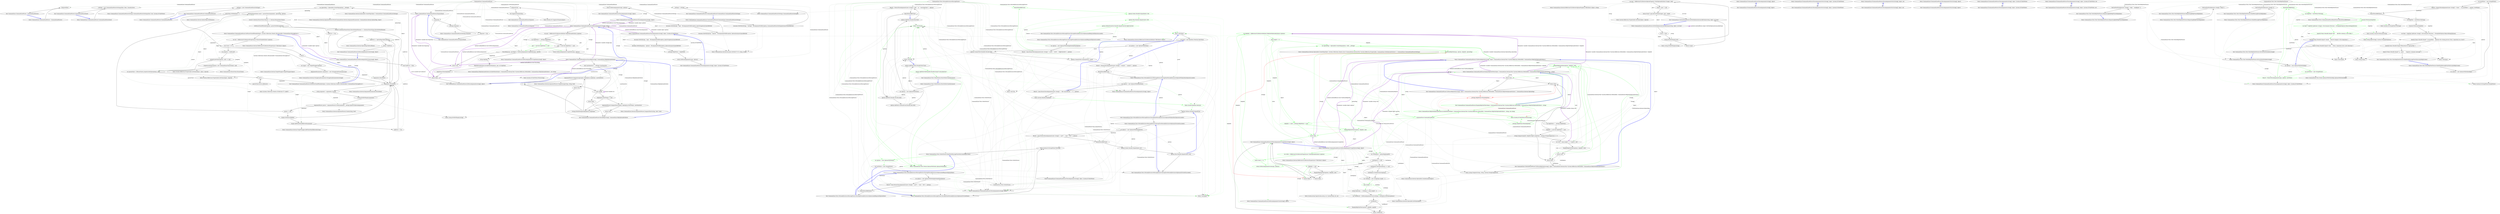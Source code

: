 digraph  {
n118 [label="CommandLine.CommandLineParser", span=""];
n0 [label="Entry CommandLine.CommandLineParser.CommandLineParser()", span="46-46", cluster="CommandLine.CommandLineParser.CommandLineParser()"];
n1 [label="_settings = new CommandLineParserSettings()", span="48-48", cluster="CommandLine.CommandLineParser.CommandLineParser()"];
n2 [label="Exit CommandLine.CommandLineParser.CommandLineParser()", span="46-46", cluster="CommandLine.CommandLineParser.CommandLineParser()"];
n3 [label="Entry CommandLine.CommandLineParserSettings.CommandLineParserSettings()", span="52-52", cluster="CommandLine.CommandLineParserSettings.CommandLineParserSettings()"];
n4 [label="Entry CommandLine.CommandLineParser.CommandLineParser(bool)", span="52-52", cluster="CommandLine.CommandLineParser.CommandLineParser(bool)"];
n5 [label="_settings = new CommandLineParserSettings(false, false, Console.Error)", span="54-54", cluster="CommandLine.CommandLineParser.CommandLineParser(bool)"];
n6 [label="Exit CommandLine.CommandLineParser.CommandLineParser(bool)", span="52-52", cluster="CommandLine.CommandLineParser.CommandLineParser(bool)"];
n7 [label="Entry CommandLine.CommandLineParserSettings.CommandLineParserSettings(bool, bool, System.IO.TextWriter)", span="112-112", cluster="CommandLine.CommandLineParserSettings.CommandLineParserSettings(bool, bool, System.IO.TextWriter)"];
n8 [label="Entry CommandLine.CommandLineParser.CommandLineParser(CommandLine.CommandLineParserSettings)", span="63-63", cluster="CommandLine.CommandLineParser.CommandLineParser(CommandLine.CommandLineParserSettings)"];
n9 [label="Assumes.NotNull(settings, ''settings'', SR.ArgumentNullException_CommandLineParserSettingsInstanceCannotBeNull)", span="65-65", cluster="CommandLine.CommandLineParser.CommandLineParser(CommandLine.CommandLineParserSettings)"];
n10 [label="_settings = settings", span="66-66", cluster="CommandLine.CommandLineParser.CommandLineParser(CommandLine.CommandLineParserSettings)"];
n12 [label="Entry CommandLine.Internal.Assumes.NotNull<T>(T, string, string)", span="52-52", cluster="CommandLine.Internal.Assumes.NotNull<T>(T, string, string)"];
n11 [label="Exit CommandLine.CommandLineParser.CommandLineParser(CommandLine.CommandLineParserSettings)", span="63-63", cluster="CommandLine.CommandLineParser.CommandLineParser(CommandLine.CommandLineParserSettings)"];
n13 [label="Entry CommandLine.CommandLineParser.ParseArguments(string[], object)", span="87-87", cluster="CommandLine.CommandLineParser.ParseArguments(string[], object)"];
n14 [label="Assumes.NotNull(args, ''args'', SR.ArgumentNullException_ArgsStringArrayCannotBeNull)", span="89-89", cluster="CommandLine.CommandLineParser.ParseArguments(string[], object)"];
n15 [label="Assumes.NotNull(options, ''options'', SR.ArgumentNullException_OptionsInstanceCannotBeNull)", span="90-90", cluster="CommandLine.CommandLineParser.ParseArguments(string[], object)"];
n16 [label="return DoParseArguments(args, options);", span="92-92", cluster="CommandLine.CommandLineParser.ParseArguments(string[], object)"];
n17 [label="Exit CommandLine.CommandLineParser.ParseArguments(string[], object)", span="87-87", cluster="CommandLine.CommandLineParser.ParseArguments(string[], object)"];
n18 [label="Entry CommandLine.CommandLineParser.DoParseArguments(string[], object)", span="117-117", cluster="CommandLine.CommandLineParser.DoParseArguments(string[], object)"];
n19 [label="Entry CommandLine.CommandLineParser.ParseArguments(string[], object, System.IO.TextWriter)", span="108-108", cluster="CommandLine.CommandLineParser.ParseArguments(string[], object, System.IO.TextWriter)"];
n20 [label="Assumes.NotNull(args, ''args'', SR.ArgumentNullException_ArgsStringArrayCannotBeNull)", span="110-110", cluster="CommandLine.CommandLineParser.ParseArguments(string[], object, System.IO.TextWriter)"];
n21 [label="Assumes.NotNull(options, ''options'', SR.ArgumentNullException_OptionsInstanceCannotBeNull)", span="111-111", cluster="CommandLine.CommandLineParser.ParseArguments(string[], object, System.IO.TextWriter)"];
n22 [label="_settings.HelpWriter = helpWriter", span="113-113", cluster="CommandLine.CommandLineParser.ParseArguments(string[], object, System.IO.TextWriter)"];
n23 [label="return DoParseArguments(args, options);", span="114-114", cluster="CommandLine.CommandLineParser.ParseArguments(string[], object, System.IO.TextWriter)"];
n24 [label="Exit CommandLine.CommandLineParser.ParseArguments(string[], object, System.IO.TextWriter)", span="108-108", cluster="CommandLine.CommandLineParser.ParseArguments(string[], object, System.IO.TextWriter)"];
n25 [label="var pair = ReflectionUtil.RetrieveMethod<HelpOptionAttribute>(options)", span="119-119", cluster="CommandLine.CommandLineParser.DoParseArguments(string[], object)"];
n28 [label="ParseHelp(args, pair.Right) || !DoParseArgumentsUsingVerbs(args, options)", span="125-125", cluster="CommandLine.CommandLineParser.DoParseArguments(string[], object)"];
n30 [label="HelpOptionAttribute.InvokeMethod(options, pair, out helpText)", span="128-128", cluster="CommandLine.CommandLineParser.DoParseArguments(string[], object)"];
n34 [label="return DoParseArgumentsUsingVerbs(args, options);", span="135-135", cluster="CommandLine.CommandLineParser.DoParseArguments(string[], object)"];
n26 [label="var helpWriter = _settings.HelpWriter", span="120-120", cluster="CommandLine.CommandLineParser.DoParseArguments(string[], object)"];
n36 [label="Entry CommandLine.Internal.ReflectionUtil.RetrieveMethod<TAttribute>(object)", span="70-70", cluster="CommandLine.Internal.ReflectionUtil.RetrieveMethod<TAttribute>(object)"];
n27 [label="pair != null && helpWriter != null", span="122-122", cluster="CommandLine.CommandLineParser.DoParseArguments(string[], object)"];
n31 [label="helpWriter.Write(helpText)", span="129-129", cluster="CommandLine.CommandLineParser.DoParseArguments(string[], object)"];
n29 [label="string helpText", span="127-127", cluster="CommandLine.CommandLineParser.DoParseArguments(string[], object)"];
n33 [label="return true;", span="132-132", cluster="CommandLine.CommandLineParser.DoParseArguments(string[], object)"];
n37 [label="Entry CommandLine.CommandLineParser.ParseHelp(string[], CommandLine.HelpOptionAttribute)", span="180-180", cluster="CommandLine.CommandLineParser.ParseHelp(string[], CommandLine.HelpOptionAttribute)"];
n38 [label="Entry CommandLine.CommandLineParser.DoParseArgumentsUsingVerbs(string[], object)", span="58-58", cluster="CommandLine.CommandLineParser.DoParseArgumentsUsingVerbs(string[], object)"];
n39 [label="Entry CommandLine.HelpOptionAttribute.InvokeMethod(object, CommandLine.Internal.Pair<System.Reflection.MethodInfo, CommandLine.HelpOptionAttribute>, out string)", span="103-103", cluster="CommandLine.HelpOptionAttribute.InvokeMethod(object, CommandLine.Internal.Pair<System.Reflection.MethodInfo, CommandLine.HelpOptionAttribute>, out string)"];
n32 [label="return false;", span="130-130", cluster="CommandLine.CommandLineParser.DoParseArguments(string[], object)"];
n40 [label="Entry System.IO.TextWriter.Write(string)", span="0-0", cluster="System.IO.TextWriter.Write(string)"];
n35 [label="Exit CommandLine.CommandLineParser.DoParseArguments(string[], object)", span="117-117", cluster="CommandLine.CommandLineParser.DoParseArguments(string[], object)"];
n41 [label="Entry CommandLine.CommandLineParser.DoParseArgumentsCore(string[], object)", span="138-138", cluster="CommandLine.CommandLineParser.DoParseArgumentsCore(string[], object)"];
n42 [label="bool hadError = false", span="140-140", cluster="CommandLine.CommandLineParser.DoParseArgumentsCore(string[], object)"];
n43 [label="var optionMap = OptionInfo.CreateMap(options, _settings)", span="141-141", cluster="CommandLine.CommandLineParser.DoParseArgumentsCore(string[], object)"];
n45 [label="var target = new TargetWrapper(options)", span="143-143", cluster="CommandLine.CommandLineParser.DoParseArgumentsCore(string[], object)"];
n46 [label="IArgumentEnumerator arguments = new StringArrayEnumerator(args)", span="145-145", cluster="CommandLine.CommandLineParser.DoParseArgumentsCore(string[], object)"];
n52 [label="Internal.ParserState result = parser.Parse(arguments, optionMap, options)", span="154-154", cluster="CommandLine.CommandLineParser.DoParseArgumentsCore(string[], object)"];
n54 [label="SetParserStateIfNeeded(options, parser.PostParsingState)", span="157-157", cluster="CommandLine.CommandLineParser.DoParseArgumentsCore(string[], object)"];
n61 [label="hadError |= !optionMap.EnforceRules()", span="175-175", cluster="CommandLine.CommandLineParser.DoParseArgumentsCore(string[], object)"];
n44 [label="optionMap.SetDefaults()", span="142-142", cluster="CommandLine.CommandLineParser.DoParseArgumentsCore(string[], object)"];
n64 [label="Entry CommandLine.Internal.OptionInfo.CreateMap(object, CommandLine.CommandLineParserSettings)", span="73-73", cluster="CommandLine.Internal.OptionInfo.CreateMap(object, CommandLine.CommandLineParserSettings)"];
n65 [label="Entry CommandLine.Internal.OptionMap.SetDefaults()", span="120-120", cluster="CommandLine.Internal.OptionMap.SetDefaults()"];
n66 [label="Entry CommandLine.Internal.TargetWrapper.TargetWrapper(object)", span="43-43", cluster="CommandLine.Internal.TargetWrapper.TargetWrapper(object)"];
n58 [label="target.IsValueListDefined", span="165-165", cluster="CommandLine.CommandLineParser.DoParseArgumentsCore(string[], object)"];
n59 [label="!target.AddValueItemIfAllowed(argument)", span="167-167", cluster="CommandLine.CommandLineParser.DoParseArgumentsCore(string[], object)"];
n47 [label="arguments.MoveNext()", span="146-146", cluster="CommandLine.CommandLineParser.DoParseArgumentsCore(string[], object)"];
n67 [label="Entry CommandLine.Internal.StringArrayEnumerator.StringArrayEnumerator(string[])", span="47-47", cluster="CommandLine.Internal.StringArrayEnumerator.StringArrayEnumerator(string[])"];
n48 [label="string argument = arguments.Current", span="148-148", cluster="CommandLine.CommandLineParser.DoParseArgumentsCore(string[], object)"];
n57 [label="arguments.MoveNext()", span="163-163", cluster="CommandLine.CommandLineParser.DoParseArgumentsCore(string[], object)"];
n68 [label="Entry CommandLine.Internal.IArgumentEnumerator.MoveNext()", span="48-48", cluster="CommandLine.Internal.IArgumentEnumerator.MoveNext()"];
n49 [label="!string.IsNullOrEmpty(argument)", span="149-149", cluster="CommandLine.CommandLineParser.DoParseArgumentsCore(string[], object)"];
n50 [label="ArgumentParser parser = ArgumentParser.Create(argument, _settings.IgnoreUnknownArguments)", span="151-151", cluster="CommandLine.CommandLineParser.DoParseArgumentsCore(string[], object)"];
n69 [label="Entry string.IsNullOrEmpty(string)", span="0-0", cluster="string.IsNullOrEmpty(string)"];
n51 [label="parser != null", span="152-152", cluster="CommandLine.CommandLineParser.DoParseArgumentsCore(string[], object)"];
n70 [label="Entry CommandLine.Internal.ArgumentParser.Create(string, bool)", span="57-57", cluster="CommandLine.Internal.ArgumentParser.Create(string, bool)"];
n53 [label="(result & Internal.ParserState.Failure) == Internal.ParserState.Failure", span="155-155", cluster="CommandLine.CommandLineParser.DoParseArgumentsCore(string[], object)"];
n71 [label="Entry CommandLine.Internal.ArgumentParser.Parse(CommandLine.Internal.IArgumentEnumerator, CommandLine.Internal.OptionMap, object)", span="48-48", cluster="CommandLine.Internal.ArgumentParser.Parse(CommandLine.Internal.IArgumentEnumerator, CommandLine.Internal.OptionMap, object)"];
n56 [label="(result & Internal.ParserState.MoveOnNextElement) == Internal.ParserState.MoveOnNextElement", span="162-162", cluster="CommandLine.CommandLineParser.DoParseArgumentsCore(string[], object)"];
n55 [label="hadError = true", span="158-158", cluster="CommandLine.CommandLineParser.DoParseArgumentsCore(string[], object)"];
n72 [label="Entry CommandLine.CommandLineParser.SetParserStateIfNeeded(object, System.Collections.Generic.IEnumerable<CommandLine.ParsingError>)", span="206-206", cluster="CommandLine.CommandLineParser.SetParserStateIfNeeded(object, System.Collections.Generic.IEnumerable<CommandLine.ParsingError>)"];
n60 [label="hadError = true", span="169-169", cluster="CommandLine.CommandLineParser.DoParseArgumentsCore(string[], object)"];
n73 [label="Entry CommandLine.Internal.TargetWrapper.AddValueItemIfAllowed(string)", span="55-55", cluster="CommandLine.Internal.TargetWrapper.AddValueItemIfAllowed(string)"];
n62 [label="return !hadError;", span="177-177", cluster="CommandLine.CommandLineParser.DoParseArgumentsCore(string[], object)"];
n74 [label="Entry CommandLine.Internal.OptionMap.EnforceRules()", span="115-115", cluster="CommandLine.Internal.OptionMap.EnforceRules()"];
n63 [label="Exit CommandLine.CommandLineParser.DoParseArgumentsCore(string[], object)", span="138-138", cluster="CommandLine.CommandLineParser.DoParseArgumentsCore(string[], object)"];
n75 [label="bool caseSensitive = _settings.CaseSensitive", span="182-182", cluster="CommandLine.CommandLineParser.ParseHelp(string[], CommandLine.HelpOptionAttribute)"];
n77 [label="i < args.Length", span="184-184", cluster="CommandLine.CommandLineParser.ParseHelp(string[], CommandLine.HelpOptionAttribute)"];
n78 [label="helpOption.ShortName != null", span="186-186", cluster="CommandLine.CommandLineParser.ParseHelp(string[], CommandLine.HelpOptionAttribute)"];
n79 [label="ArgumentParser.CompareShort(args[i], helpOption.ShortName, caseSensitive)", span="188-188", cluster="CommandLine.CommandLineParser.ParseHelp(string[], CommandLine.HelpOptionAttribute)"];
n81 [label="!string.IsNullOrEmpty(helpOption.LongName)", span="194-194", cluster="CommandLine.CommandLineParser.ParseHelp(string[], CommandLine.HelpOptionAttribute)"];
n82 [label="ArgumentParser.CompareLong(args[i], helpOption.LongName, caseSensitive)", span="196-196", cluster="CommandLine.CommandLineParser.ParseHelp(string[], CommandLine.HelpOptionAttribute)"];
n76 [label="int i = 0", span="184-184", cluster="CommandLine.CommandLineParser.ParseHelp(string[], CommandLine.HelpOptionAttribute)"];
n84 [label="i++", span="184-184", cluster="CommandLine.CommandLineParser.ParseHelp(string[], CommandLine.HelpOptionAttribute)"];
n85 [label="return false;", span="203-203", cluster="CommandLine.CommandLineParser.ParseHelp(string[], CommandLine.HelpOptionAttribute)"];
n80 [label="return true;", span="190-190", cluster="CommandLine.CommandLineParser.ParseHelp(string[], CommandLine.HelpOptionAttribute)"];
n87 [label="Entry CommandLine.Internal.ArgumentParser.CompareShort(string, char?, bool)", span="99-99", cluster="CommandLine.Internal.ArgumentParser.CompareShort(string, char?, bool)"];
n83 [label="return true;", span="198-198", cluster="CommandLine.CommandLineParser.ParseHelp(string[], CommandLine.HelpOptionAttribute)"];
n88 [label="Entry CommandLine.Internal.ArgumentParser.CompareLong(string, string, bool)", span="104-104", cluster="CommandLine.Internal.ArgumentParser.CompareLong(string, string, bool)"];
n86 [label="Exit CommandLine.CommandLineParser.ParseHelp(string[], CommandLine.HelpOptionAttribute)", span="180-180", cluster="CommandLine.CommandLineParser.ParseHelp(string[], CommandLine.HelpOptionAttribute)"];
n89 [label="var list = ReflectionUtil.RetrievePropertyList<ParserStateAttribute>(options)", span="208-208", cluster="CommandLine.CommandLineParser.SetParserStateIfNeeded(object, System.Collections.Generic.IEnumerable<CommandLine.ParsingError>)"];
n93 [label="property.GetValue(options, null) == null", span="215-215", cluster="CommandLine.CommandLineParser.SetParserStateIfNeeded(object, System.Collections.Generic.IEnumerable<CommandLine.ParsingError>)"];
n94 [label="property.SetValue(options, new CommandLine.ParserState(), null)", span="218-218", cluster="CommandLine.CommandLineParser.SetParserStateIfNeeded(object, System.Collections.Generic.IEnumerable<CommandLine.ParsingError>)"];
n95 [label="var parserState = (IParserState) property.GetValue(options, null)", span="220-220", cluster="CommandLine.CommandLineParser.SetParserStateIfNeeded(object, System.Collections.Generic.IEnumerable<CommandLine.ParsingError>)"];
n96 [label=errors, span="221-221", cluster="CommandLine.CommandLineParser.SetParserStateIfNeeded(object, System.Collections.Generic.IEnumerable<CommandLine.ParsingError>)"];
n90 [label="list.Count == 0", span="209-209", cluster="CommandLine.CommandLineParser.SetParserStateIfNeeded(object, System.Collections.Generic.IEnumerable<CommandLine.ParsingError>)"];
n99 [label="Entry CommandLine.Internal.ReflectionUtil.RetrievePropertyList<TAttribute>(object)", span="43-43", cluster="CommandLine.Internal.ReflectionUtil.RetrievePropertyList<TAttribute>(object)"];
n92 [label="var property = list[0].Left", span="213-213", cluster="CommandLine.CommandLineParser.SetParserStateIfNeeded(object, System.Collections.Generic.IEnumerable<CommandLine.ParsingError>)"];
n91 [label="return;", span="211-211", cluster="CommandLine.CommandLineParser.SetParserStateIfNeeded(object, System.Collections.Generic.IEnumerable<CommandLine.ParsingError>)"];
n100 [label="Entry System.Reflection.PropertyInfo.GetValue(object, object[])", span="0-0", cluster="System.Reflection.PropertyInfo.GetValue(object, object[])"];
n101 [label="Entry CommandLine.ParserState.ParserState()", span="47-47", cluster="CommandLine.ParserState.ParserState()"];
n102 [label="Entry System.Reflection.PropertyInfo.SetValue(object, object, object[])", span="0-0", cluster="System.Reflection.PropertyInfo.SetValue(object, object, object[])"];
n97 [label="parserState.Errors.Add(error)", span="223-223", cluster="CommandLine.CommandLineParser.SetParserStateIfNeeded(object, System.Collections.Generic.IEnumerable<CommandLine.ParsingError>)"];
n98 [label="Exit CommandLine.CommandLineParser.SetParserStateIfNeeded(object, System.Collections.Generic.IEnumerable<CommandLine.ParsingError>)", span="206-206", cluster="CommandLine.CommandLineParser.SetParserStateIfNeeded(object, System.Collections.Generic.IEnumerable<CommandLine.ParsingError>)"];
n103 [label="Entry System.Collections.Generic.ICollection<T>.Add(T)", span="0-0", cluster="System.Collections.Generic.ICollection<T>.Add(T)"];
n104 [label="Entry CommandLine.CommandLineParser.Dispose()", span="227-227", cluster="CommandLine.CommandLineParser.Dispose()"];
n105 [label="Dispose(true)", span="229-229", cluster="CommandLine.CommandLineParser.Dispose()"];
n106 [label="GC.SuppressFinalize(this)", span="231-231", cluster="CommandLine.CommandLineParser.Dispose()"];
n108 [label="Entry CommandLine.CommandLineParser.Dispose(bool)", span="234-234", cluster="CommandLine.CommandLineParser.Dispose(bool)"];
n107 [label="Exit CommandLine.CommandLineParser.Dispose()", span="227-227", cluster="CommandLine.CommandLineParser.Dispose()"];
n109 [label="Entry System.GC.SuppressFinalize(object)", span="0-0", cluster="System.GC.SuppressFinalize(object)"];
n110 [label="!_disposed", span="236-236", cluster="CommandLine.CommandLineParser.Dispose(bool)"];
n111 [label="_settings.Dispose()", span="238-238", cluster="CommandLine.CommandLineParser.Dispose(bool)"];
n113 [label="Exit CommandLine.CommandLineParser.Dispose(bool)", span="234-234", cluster="CommandLine.CommandLineParser.Dispose(bool)"];
n112 [label="_disposed = true", span="239-239", cluster="CommandLine.CommandLineParser.Dispose(bool)"];
n114 [label="Entry CommandLine.CommandLineParserSettings.Dispose()", span="167-167", cluster="CommandLine.CommandLineParserSettings.Dispose()"];
n115 [label="Entry CommandLine.CommandLineParser.~CommandLineParser()", span="243-243", cluster="CommandLine.CommandLineParser.~CommandLineParser()"];
n116 [label="Dispose(false)", span="245-245", cluster="CommandLine.CommandLineParser.~CommandLineParser()"];
n117 [label="Exit CommandLine.CommandLineParser.~CommandLineParser()", span="243-243", cluster="CommandLine.CommandLineParser.~CommandLineParser()"];
d27 [label="pair != null && helpWriter != null", span="122-122", cluster="CommandLine.CommandLineParser.DoParseArguments(string[], object)", color=green, community=0];
m0_41 [label="Entry CommandLine.CommandLineParser.DisplayHelpVerbText(object, CommandLine.Internal.Pair<System.Reflection.MethodInfo, CommandLine.HelpVerbOptionAttribute>, string)", span="127-127", cluster="CommandLine.CommandLineParser.DisplayHelpVerbText(object, CommandLine.Internal.Pair<System.Reflection.MethodInfo, CommandLine.HelpVerbOptionAttribute>, string)", file="CommandLineParser.Verbs.cs"];
m0_56 [label="DisplayHelpVerbText(options, helpInfo, verb)", span="132-132", cluster="CommandLine.CommandLineParser.TryParseHelpVerb(string[], object, CommandLine.Internal.Pair<System.Reflection.MethodInfo, CommandLine.HelpVerbOptionAttribute>, CommandLine.Internal.OptionMap)", file="CommandLineParser.Verbs.cs", color=green, community=0];
m0_57 [label="return true;", span="133-133", cluster="CommandLine.CommandLineParser.TryParseHelpVerb(string[], object, CommandLine.Internal.Pair<System.Reflection.MethodInfo, CommandLine.HelpVerbOptionAttribute>, CommandLine.Internal.OptionMap)", file="CommandLineParser.Verbs.cs"];
m0_58 [label="return false;", span="136-136", cluster="CommandLine.CommandLineParser.TryParseHelpVerb(string[], object, CommandLine.Internal.Pair<System.Reflection.MethodInfo, CommandLine.HelpVerbOptionAttribute>, CommandLine.Internal.OptionMap)", file="CommandLineParser.Verbs.cs"];
m0_59 [label="Exit CommandLine.CommandLineParser.TryParseHelpVerb(string[], object, CommandLine.Internal.Pair<System.Reflection.MethodInfo, CommandLine.HelpVerbOptionAttribute>, CommandLine.Internal.OptionMap)", span="111-111", cluster="CommandLine.CommandLineParser.TryParseHelpVerb(string[], object, CommandLine.Internal.Pair<System.Reflection.MethodInfo, CommandLine.HelpVerbOptionAttribute>, CommandLine.Internal.OptionMap)", file="CommandLineParser.Verbs.cs"];
m0_60 [label="_settings.HelpWriter.Write(helpText)", span="138-138", cluster="CommandLine.CommandLineParser.DisplayHelpVerbText(object, CommandLine.Internal.Pair<System.Reflection.MethodInfo, CommandLine.HelpVerbOptionAttribute>, string)", color=red, community=0, file="CommandLineParser.Verbs.cs"];
m0_61 [label="Exit CommandLine.CommandLineParser.DisplayHelpVerbText(object, CommandLine.Internal.Pair<System.Reflection.MethodInfo, CommandLine.HelpVerbOptionAttribute>, string)", span="127-127", cluster="CommandLine.CommandLineParser.DisplayHelpVerbText(object, CommandLine.Internal.Pair<System.Reflection.MethodInfo, CommandLine.HelpVerbOptionAttribute>, string)", color=green, community=0, file="CommandLineParser.Verbs.cs"];
m0_62 [label="Entry CommandLine.HelpVerbOptionAttribute.InvokeMethod(object, CommandLine.Internal.Pair<System.Reflection.MethodInfo, CommandLine.HelpVerbOptionAttribute>, string, out string)", span="86-86", cluster="CommandLine.HelpVerbOptionAttribute.InvokeMethod(object, CommandLine.Internal.Pair<System.Reflection.MethodInfo, CommandLine.HelpVerbOptionAttribute>, string, out string)", color=green, community=0, file="CommandLineParser.Verbs.cs"];
m0_63 [label="Entry System.IO.TextWriter.Write(string)", span="0-0", cluster="System.IO.TextWriter.Write(string)", color=green, community=0, file="CommandLineParser.Verbs.cs"];
m0_64 [label="CommandLine.CommandLineParser", span="", cluster="CommandLine.CommandLineParser.DisplayHelpVerbText(object, CommandLine.Internal.Pair<System.Reflection.MethodInfo, CommandLine.HelpVerbOptionAttribute>, string)", color=green, community=0, file="CommandLineParser.Verbs.cs"];
m0_65 [label="_settings.HelpWriter.Write(helpText)", span="150-150", cluster="CommandLine.CommandLineParser.DisplayHelpVerbText(object, CommandLine.Internal.Pair<System.Reflection.MethodInfo, CommandLine.HelpVerbOptionAttribute>, string)", color=green, community=0, file="CommandLineParser.Verbs.cs"];
m0_43 [label="Entry CommandLine.CommandLineParser.TryParseHelpVerb(string[], object, CommandLine.Internal.Pair<System.Reflection.MethodInfo, CommandLine.HelpVerbOptionAttribute>)", span="111-111", cluster="CommandLine.CommandLineParser.TryParseHelpVerb(string[], object, CommandLine.Internal.Pair<System.Reflection.MethodInfo, CommandLine.HelpVerbOptionAttribute>)", file="CommandLineParser.Verbs.cs"];
m0_50 [label="var verb = args.Length > 1 ? args[1] : null", span="119-119", cluster="CommandLine.CommandLineParser.TryParseHelpVerb(string[], object, CommandLine.Internal.Pair<System.Reflection.MethodInfo, CommandLine.HelpVerbOptionAttribute>)", file="CommandLineParser.Verbs.cs"];
m0_54 [label="Exit CommandLine.CommandLineParser.TryParseHelpVerb(string[], object, CommandLine.Internal.Pair<System.Reflection.MethodInfo, CommandLine.HelpVerbOptionAttribute>)", span="111-111", cluster="CommandLine.CommandLineParser.TryParseHelpVerb(string[], object, CommandLine.Internal.Pair<System.Reflection.MethodInfo, CommandLine.HelpVerbOptionAttribute>)", file="CommandLineParser.Verbs.cs"];
m0_55 [label="Entry string.Compare(string, string, System.StringComparison)", span="0-0", cluster="string.Compare(string, string, System.StringComparison)", file="CommandLineParser.Verbs.cs"];
m0_51 [label="DisplayHelpVerbText(options, helpInfo, verb)", span="120-120", cluster="CommandLine.CommandLineParser.TryParseHelpVerb(string[], object, CommandLine.Internal.Pair<System.Reflection.MethodInfo, CommandLine.HelpVerbOptionAttribute>)", file="CommandLineParser.Verbs.cs"];
m0_53 [label="return false;", span="124-124", cluster="CommandLine.CommandLineParser.TryParseHelpVerb(string[], object, CommandLine.Internal.Pair<System.Reflection.MethodInfo, CommandLine.HelpVerbOptionAttribute>)", file="CommandLineParser.Verbs.cs"];
m0_47 [label="var helpWriter = _settings.HelpWriter", span="113-113", cluster="CommandLine.CommandLineParser.TryParseHelpVerb(string[], object, CommandLine.Internal.Pair<System.Reflection.MethodInfo, CommandLine.HelpVerbOptionAttribute>)", file="CommandLineParser.Verbs.cs"];
m0_48 [label="helpInfo != null && helpWriter != null", span="114-114", cluster="CommandLine.CommandLineParser.TryParseHelpVerb(string[], object, CommandLine.Internal.Pair<System.Reflection.MethodInfo, CommandLine.HelpVerbOptionAttribute>)", file="CommandLineParser.Verbs.cs"];
m0_49 [label="string.Compare(args[0], helpInfo.Right.LongName, _settings.StringComparison) == 0", span="116-116", cluster="CommandLine.CommandLineParser.TryParseHelpVerb(string[], object, CommandLine.Internal.Pair<System.Reflection.MethodInfo, CommandLine.HelpVerbOptionAttribute>)", file="CommandLineParser.Verbs.cs"];
m0_52 [label="return true;", span="121-121", cluster="CommandLine.CommandLineParser.TryParseHelpVerb(string[], object, CommandLine.Internal.Pair<System.Reflection.MethodInfo, CommandLine.HelpVerbOptionAttribute>)", file="CommandLineParser.Verbs.cs"];
m0_45 [label="Entry CommandLine.Internal.OptionInfo.CreateInstance(object)", span="58-58", cluster="CommandLine.Internal.OptionInfo.CreateInstance(object)", file="CommandLineParser.Verbs.cs"];
m0_9 [label="Entry CommandLine.Internal.ReflectionUtil.RetrieveOptionProperty<TAttribute>(object, string)", span="151-151", cluster="CommandLine.Internal.ReflectionUtil.RetrieveOptionProperty<TAttribute>(object, string)", file="CommandLineParser.Verbs.cs"];
m0_42 [label="Entry CommandLine.Internal.OptionInfo.CreateMap(object, System.Collections.Generic.IList<CommandLine.Internal.Pair<System.Reflection.PropertyInfo, CommandLine.VerbOptionAttribute>>, CommandLine.CommandLineParserSettings)", span="73-73", cluster="CommandLine.Internal.OptionInfo.CreateMap(object, System.Collections.Generic.IList<CommandLine.Internal.Pair<System.Reflection.PropertyInfo, CommandLine.VerbOptionAttribute>>, CommandLine.CommandLineParserSettings)", file="CommandLineParser.Verbs.cs"];
m0_11 [label="Entry CommandLine.CommandLineParser.DoParseArgumentsUsingVerbs(string[], object)", span="58-58", cluster="CommandLine.CommandLineParser.DoParseArgumentsUsingVerbs(string[], object)", file="CommandLineParser.Verbs.cs"];
m0_12 [label="var verbs = ReflectionUtil.RetrievePropertyList<VerbOptionAttribute>(options)", span="60-60", cluster="CommandLine.CommandLineParser.DoParseArgumentsUsingVerbs(string[], object)", file="CommandLineParser.Verbs.cs", color=green, community=0];
m0_14 [label="return DoParseArgumentsCore(args, options);", span="64-64", cluster="CommandLine.CommandLineParser.DoParseArgumentsUsingVerbs(string[], object)", file="CommandLineParser.Verbs.cs", color=green, community=0];
m0_15 [label="var helpInfo = ReflectionUtil.RetrieveMethod<HelpVerbOptionAttribute>(options)", span="66-66", cluster="CommandLine.CommandLineParser.DoParseArgumentsUsingVerbs(string[], object)", file="CommandLineParser.Verbs.cs", color=green, community=0];
m0_16 [label="args.Length == 0", span="67-67", cluster="CommandLine.CommandLineParser.DoParseArgumentsUsingVerbs(string[], object)", file="CommandLineParser.Verbs.cs", color=green, community=0];
m0_18 [label="DisplayHelpVerbText(options, helpInfo, null)", span="71-71", cluster="CommandLine.CommandLineParser.DoParseArgumentsUsingVerbs(string[], object)", file="CommandLineParser.Verbs.cs", color=green, community=0];
m0_20 [label="var optionMap = OptionInfo.CreateMap(options, verbs, _settings)", span="75-75", cluster="CommandLine.CommandLineParser.DoParseArgumentsUsingVerbs(string[], object)", file="CommandLineParser.Verbs.cs", color=green, community=0];
m0_21 [label="TryParseHelpVerb(args, options, helpInfo, optionMap)", span="77-77", cluster="CommandLine.CommandLineParser.DoParseArgumentsUsingVerbs(string[], object)", color=green, community=0, file="CommandLineParser.Verbs.cs"];
m0_23 [label="var verbOption = optionMap[args[0]]", span="82-82", cluster="CommandLine.CommandLineParser.DoParseArgumentsUsingVerbs(string[], object)", file="CommandLineParser.Verbs.cs"];
m0_26 [label="DisplayHelpVerbText(options, helpInfo, null)", span="88-88", cluster="CommandLine.CommandLineParser.DoParseArgumentsUsingVerbs(string[], object)", file="CommandLineParser.Verbs.cs"];
m0_28 [label="verbOption.GetValue(options) == null", span="92-92", cluster="CommandLine.CommandLineParser.DoParseArgumentsUsingVerbs(string[], object)", file="CommandLineParser.Verbs.cs"];
m0_29 [label="verbOption.CreateInstance(options)", span="95-95", cluster="CommandLine.CommandLineParser.DoParseArgumentsUsingVerbs(string[], object)", file="CommandLineParser.Verbs.cs"];
m0_30 [label="var verbArgs = new string[args.Length - 1]", span="97-97", cluster="CommandLine.CommandLineParser.DoParseArgumentsUsingVerbs(string[], object)", file="CommandLineParser.Verbs.cs"];
m0_31 [label="args.Length > 1", span="98-98", cluster="CommandLine.CommandLineParser.DoParseArgumentsUsingVerbs(string[], object)", file="CommandLineParser.Verbs.cs", color=green, community=0];
m0_32 [label="Array.Copy(args, 1, verbArgs, 0, args.Length - 1)", span="100-100", cluster="CommandLine.CommandLineParser.DoParseArgumentsUsingVerbs(string[], object)", file="CommandLineParser.Verbs.cs"];
m0_33 [label="var verbResult = DoParseArgumentsCore(verbArgs, verbOption.GetValue(options))", span="102-102", cluster="CommandLine.CommandLineParser.DoParseArgumentsUsingVerbs(string[], object)", file="CommandLineParser.Verbs.cs"];
m0_35 [label="DisplayHelpVerbText(options, helpInfo, args[0])", span="106-106", cluster="CommandLine.CommandLineParser.DoParseArgumentsUsingVerbs(string[], object)", file="CommandLineParser.Verbs.cs"];
m0_13 [label="verbs.Count == 0", span="61-61", cluster="CommandLine.CommandLineParser.DoParseArgumentsUsingVerbs(string[], object)", file="CommandLineParser.Verbs.cs", color=green, community=0];
m0_17 [label="helpInfo != null || _settings.HelpWriter != null", span="69-69", cluster="CommandLine.CommandLineParser.DoParseArgumentsUsingVerbs(string[], object)", file="CommandLineParser.Verbs.cs", color=green, community=0];
m0_25 [label="helpInfo != null", span="86-86", cluster="CommandLine.CommandLineParser.DoParseArgumentsUsingVerbs(string[], object)", file="CommandLineParser.Verbs.cs"];
m0_19 [label="return false;", span="73-73", cluster="CommandLine.CommandLineParser.DoParseArgumentsUsingVerbs(string[], object)", file="CommandLineParser.Verbs.cs", color=green, community=0];
m0_22 [label="return false;", span="80-80", cluster="CommandLine.CommandLineParser.DoParseArgumentsUsingVerbs(string[], object)", file="CommandLineParser.Verbs.cs"];
m0_24 [label="verbOption == null", span="84-84", cluster="CommandLine.CommandLineParser.DoParseArgumentsUsingVerbs(string[], object)", file="CommandLineParser.Verbs.cs"];
m0_27 [label="return false;", span="90-90", cluster="CommandLine.CommandLineParser.DoParseArgumentsUsingVerbs(string[], object)", file="CommandLineParser.Verbs.cs"];
m0_34 [label="!verbResult", span="103-103", cluster="CommandLine.CommandLineParser.DoParseArgumentsUsingVerbs(string[], object)", file="CommandLineParser.Verbs.cs"];
m0_36 [label="return verbResult;", span="108-108", cluster="CommandLine.CommandLineParser.DoParseArgumentsUsingVerbs(string[], object)", file="CommandLineParser.Verbs.cs"];
m0_37 [label="Exit CommandLine.CommandLineParser.DoParseArgumentsUsingVerbs(string[], object)", span="58-58", cluster="CommandLine.CommandLineParser.DoParseArgumentsUsingVerbs(string[], object)", file="CommandLineParser.Verbs.cs"];
m0_8 [label="Entry string.IsNullOrEmpty(string)", span="0-0", cluster="string.IsNullOrEmpty(string)", file="CommandLineParser.Verbs.cs"];
m0_38 [label="Entry CommandLine.Internal.ReflectionUtil.RetrievePropertyList<TAttribute>(object)", span="43-43", cluster="CommandLine.Internal.ReflectionUtil.RetrievePropertyList<TAttribute>(object)", file="CommandLineParser.Verbs.cs"];
m0_0 [label="Entry CommandLine.CommandLineParser.GetVerbOptionsInstanceByName(string, object, out bool)", span="46-46", cluster="CommandLine.CommandLineParser.GetVerbOptionsInstanceByName(string, object, out bool)", file="CommandLineParser.Verbs.cs"];
m0_1 [label="found = false", span="48-48", cluster="CommandLine.CommandLineParser.GetVerbOptionsInstanceByName(string, object, out bool)", file="CommandLineParser.Verbs.cs"];
m0_2 [label="string.IsNullOrEmpty(verb)", span="49-49", cluster="CommandLine.CommandLineParser.GetVerbOptionsInstanceByName(string, object, out bool)", file="CommandLineParser.Verbs.cs"];
m0_3 [label="return target;", span="51-51", cluster="CommandLine.CommandLineParser.GetVerbOptionsInstanceByName(string, object, out bool)", file="CommandLineParser.Verbs.cs"];
m0_4 [label="var pair = ReflectionUtil.RetrieveOptionProperty<VerbOptionAttribute>(target, verb)", span="53-53", cluster="CommandLine.CommandLineParser.GetVerbOptionsInstanceByName(string, object, out bool)", file="CommandLineParser.Verbs.cs"];
m0_6 [label="return found ? pair.Left.GetValue(target, null) : target;", span="55-55", cluster="CommandLine.CommandLineParser.GetVerbOptionsInstanceByName(string, object, out bool)", file="CommandLineParser.Verbs.cs"];
m0_5 [label="found = pair != null", span="54-54", cluster="CommandLine.CommandLineParser.GetVerbOptionsInstanceByName(string, object, out bool)", file="CommandLineParser.Verbs.cs"];
m0_7 [label="Exit CommandLine.CommandLineParser.GetVerbOptionsInstanceByName(string, object, out bool)", span="46-46", cluster="CommandLine.CommandLineParser.GetVerbOptionsInstanceByName(string, object, out bool)", file="CommandLineParser.Verbs.cs"];
m0_46 [label="Entry System.Array.Copy(System.Array, int, System.Array, int, int)", span="0-0", cluster="System.Array.Copy(System.Array, int, System.Array, int, int)", file="CommandLineParser.Verbs.cs"];
m0_39 [label="Entry CommandLine.CommandLineParser.DoParseArgumentsCore(string[], object)", span="138-138", cluster="CommandLine.CommandLineParser.DoParseArgumentsCore(string[], object)", file="CommandLineParser.Verbs.cs"];
m0_10 [label="Entry System.Reflection.PropertyInfo.GetValue(object, object[])", span="0-0", cluster="System.Reflection.PropertyInfo.GetValue(object, object[])", file="CommandLineParser.Verbs.cs"];
m0_44 [label="Entry CommandLine.Internal.OptionInfo.GetValue(object)", span="50-50", cluster="CommandLine.Internal.OptionInfo.GetValue(object)", file="CommandLineParser.Verbs.cs"];
m1_0 [label="Entry CommandLine.ICommandLineParser.ParseArguments(string[], object)", span="57-57", cluster="CommandLine.ICommandLineParser.ParseArguments(string[], object)", file="ICommandLineParser.cs"];
m1_1 [label="Exit CommandLine.ICommandLineParser.ParseArguments(string[], object)", span="57-57", cluster="CommandLine.ICommandLineParser.ParseArguments(string[], object)", file="ICommandLineParser.cs"];
m1_8 [label="Entry CommandLine.ICommandLineParser.ParseArgumentsStrict(string[], object, System.IO.TextWriter)", span="115-115", cluster="CommandLine.ICommandLineParser.ParseArgumentsStrict(string[], object, System.IO.TextWriter)", file="ICommandLineParser.cs"];
m1_9 [label="Exit CommandLine.ICommandLineParser.ParseArgumentsStrict(string[], object, System.IO.TextWriter)", span="115-115", cluster="CommandLine.ICommandLineParser.ParseArgumentsStrict(string[], object, System.IO.TextWriter)", file="ICommandLineParser.cs"];
m1_6 [label="Entry CommandLine.ICommandLineParser.ParseArgumentsStrict(string[], object, int)", span="99-99", cluster="CommandLine.ICommandLineParser.ParseArgumentsStrict(string[], object, int)", file="ICommandLineParser.cs"];
m1_7 [label="Exit CommandLine.ICommandLineParser.ParseArgumentsStrict(string[], object, int)", span="99-99", cluster="CommandLine.ICommandLineParser.ParseArgumentsStrict(string[], object, int)", file="ICommandLineParser.cs"];
m1_4 [label="Entry CommandLine.ICommandLineParser.ParseArgumentsStrict(string[], object)", span="85-85", cluster="CommandLine.ICommandLineParser.ParseArgumentsStrict(string[], object)", file="ICommandLineParser.cs"];
m1_5 [label="Exit CommandLine.ICommandLineParser.ParseArgumentsStrict(string[], object)", span="85-85", cluster="CommandLine.ICommandLineParser.ParseArgumentsStrict(string[], object)", file="ICommandLineParser.cs"];
m1_2 [label="Entry CommandLine.ICommandLineParser.ParseArguments(string[], object, System.IO.TextWriter)", span="72-72", cluster="CommandLine.ICommandLineParser.ParseArguments(string[], object, System.IO.TextWriter)", file="ICommandLineParser.cs"];
m1_3 [label="Exit CommandLine.ICommandLineParser.ParseArguments(string[], object, System.IO.TextWriter)", span="72-72", cluster="CommandLine.ICommandLineParser.ParseArguments(string[], object, System.IO.TextWriter)", file="ICommandLineParser.cs"];
m1_10 [label="Entry CommandLine.ICommandLineParser.ParseArguments(string[], object, System.IO.TextWriter, int)", span="132-132", cluster="CommandLine.ICommandLineParser.ParseArguments(string[], object, System.IO.TextWriter, int)", file="ICommandLineParser.cs"];
m1_11 [label="Exit CommandLine.ICommandLineParser.ParseArguments(string[], object, System.IO.TextWriter, int)", span="132-132", cluster="CommandLine.ICommandLineParser.ParseArguments(string[], object, System.IO.TextWriter, int)", file="ICommandLineParser.cs"];
m3_18 [label="var proof = new Random().Next(int.MaxValue)", span="60-60", cluster="CommandLine.Tests.VerbsFixture.ParseVerbsUsingInstance()", file="VerbsFixture.cs"];
m3_19 [label="var options = new OptionsWithVerbs()", span="61-61", cluster="CommandLine.Tests.VerbsFixture.ParseVerbsUsingInstance()", file="VerbsFixture.cs"];
m3_20 [label="options.CommitVerb.Should().Not.Be.Null()", span="62-62", cluster="CommandLine.Tests.VerbsFixture.ParseVerbsUsingInstance()", file="VerbsFixture.cs"];
m3_21 [label="options.CommitVerb.CreationProof = proof", span="63-63", cluster="CommandLine.Tests.VerbsFixture.ParseVerbsUsingInstance()", file="VerbsFixture.cs"];
m3_22 [label="Result = Parser.ParseArguments(new string[] { ''commit'', ''--amend'' }, options)", span="65-65", cluster="CommandLine.Tests.VerbsFixture.ParseVerbsUsingInstance()", file="VerbsFixture.cs"];
m3_38 [label="Entry CommandLine.ICommandLineParser.ParseArguments(string[], object, System.IO.TextWriter)", span="72-72", cluster="CommandLine.ICommandLineParser.ParseArguments(string[], object, System.IO.TextWriter)", file="VerbsFixture.cs"];
m3_15 [label="Entry Unk.True", span="", cluster="Unk.True", file="VerbsFixture.cs"];
m3_13 [label="Entry CommandLine.ICommandLineParser.ParseArguments(string[], object)", span="57-57", cluster="CommandLine.ICommandLineParser.ParseArguments(string[], object)", file="VerbsFixture.cs"];
m3_17 [label="Entry Unk.Equal", span="", cluster="Unk.Equal", file="VerbsFixture.cs"];
m3_24 [label="Entry CommandLine.Tests.MutuallyExclusiveParsingFixture.ParsingOneMutuallyExclusiveOptionWithAnotherOptionSucceeds()", span="65-65", cluster="CommandLine.Tests.MutuallyExclusiveParsingFixture.ParsingOneMutuallyExclusiveOptionWithAnotherOptionSucceeds()", file="VerbsFixture.cs"];
m3_25 [label="var options = new OptionsWithDefaultSet()", span="67-67", cluster="CommandLine.Tests.MutuallyExclusiveParsingFixture.ParsingOneMutuallyExclusiveOptionWithAnotherOptionSucceeds()", file="VerbsFixture.cs"];
m3_23 [label="ResultShouldBeTrue()", span="66-66", cluster="CommandLine.Tests.VerbsFixture.ParseVerbsUsingInstance()", file="VerbsFixture.cs"];
m3_26 [label="Result = base.Parser.ParseArguments(new string[] { ''--file=mystuff.xml'', ''-v'' }, options)", span="68-68", cluster="CommandLine.Tests.MutuallyExclusiveParsingFixture.ParsingOneMutuallyExclusiveOptionWithAnotherOptionSucceeds()", file="VerbsFixture.cs"];
m3_49 [label="CommandLine.Tests.VerbsFixture", span="", cluster="CommandLine.Tests.Mocks.OptionsWithMultipleSetAndOneOption.OptionsWithMultipleSetAndOneOption()", file="VerbsFixture.cs"];
m3_29 [label="options.Verbose.Should().Equal(true)", span="72-72", cluster="CommandLine.Tests.MutuallyExclusiveParsingFixture.ParsingOneMutuallyExclusiveOptionWithAnotherOptionSucceeds()", file="VerbsFixture.cs"];
m3_30 [label="Exit CommandLine.Tests.MutuallyExclusiveParsingFixture.ParsingOneMutuallyExclusiveOptionWithAnotherOptionSucceeds()", span="65-65", cluster="CommandLine.Tests.MutuallyExclusiveParsingFixture.ParsingOneMutuallyExclusiveOptionWithAnotherOptionSucceeds()", file="VerbsFixture.cs"];
m3_31 [label="Entry CommandLine.Tests.MutuallyExclusiveParsingFixture.ParsingTwoMutuallyExclusiveOptionsInTwoSetSucceeds()", span="76-76", cluster="CommandLine.Tests.MutuallyExclusiveParsingFixture.ParsingTwoMutuallyExclusiveOptionsInTwoSetSucceeds()", file="VerbsFixture.cs"];
m3_32 [label="var options = new OptionsWithMultipleSet()", span="78-78", cluster="CommandLine.Tests.MutuallyExclusiveParsingFixture.ParsingTwoMutuallyExclusiveOptionsInTwoSetSucceeds()", file="VerbsFixture.cs"];
m3_34 [label="ResultShouldBeTrue()", span="81-81", cluster="CommandLine.Tests.MutuallyExclusiveParsingFixture.ParsingTwoMutuallyExclusiveOptionsInTwoSetSucceeds()", file="VerbsFixture.cs"];
m3_33 [label="Result = base.Parser.ParseArguments(new string[] { ''-g167'', ''--hue'', ''205'' }, options)", span="79-79", cluster="CommandLine.Tests.MutuallyExclusiveParsingFixture.ParsingTwoMutuallyExclusiveOptionsInTwoSetSucceeds()", file="VerbsFixture.cs"];
m3_35 [label="options.Green.Should().Equal((byte) 167)", span="82-82", cluster="CommandLine.Tests.MutuallyExclusiveParsingFixture.ParsingTwoMutuallyExclusiveOptionsInTwoSetSucceeds()", file="VerbsFixture.cs"];
m3_36 [label="options.Hue.Should().Equal((short) 205)", span="83-83", cluster="CommandLine.Tests.MutuallyExclusiveParsingFixture.ParsingTwoMutuallyExclusiveOptionsInTwoSetSucceeds()", file="VerbsFixture.cs"];
m3_7 [label="options.AddVerb.Patch.Should().Be.True()", span="53-53", cluster="CommandLine.Tests.VerbsFixture.ParseVerbsCreateInstance()", file="VerbsFixture.cs"];
m3_8 [label="options.AddVerb.FileName[0].Should().Equal(''untracked.bin'')", span="54-54", cluster="CommandLine.Tests.VerbsFixture.ParseVerbsCreateInstance()", color=green, community=0, file="VerbsFixture.cs"];
m3_9 [label="Exit CommandLine.Tests.VerbsFixture.ParseVerbsCreateInstance()", span="42-42", cluster="CommandLine.Tests.VerbsFixture.ParseVerbsCreateInstance()", file="VerbsFixture.cs"];
m3_11 [label="Entry Unk.Should", span="", cluster="Unk.Should", color=green, community=0, file="VerbsFixture.cs"];
m3_10 [label="Entry CommandLine.Tests.Mocks.OptionsWithVerbs.OptionsWithVerbs()", span="79-79", cluster="CommandLine.Tests.Mocks.OptionsWithVerbs.OptionsWithVerbs()", color=green, community=0, file="VerbsFixture.cs"];
m3_12 [label="Entry Unk.Null", span="", cluster="Unk.Null", file="VerbsFixture.cs"];
m3_14 [label="Entry CommandLine.ICommandLineParser.ParseArguments(string[], object)", span="49-49", cluster="CommandLine.ICommandLineParser.ParseArguments(string[], object)", file="VerbsFixture.cs"];
m3_39 [label="Entry CommandLine.Tests.MutuallyExclusiveParsingFixture.ParsingThreeMutuallyExclusiveOptionsInTwoSetFails()", span="87-87", cluster="CommandLine.Tests.MutuallyExclusiveParsingFixture.ParsingThreeMutuallyExclusiveOptionsInTwoSetFails()", file="VerbsFixture.cs"];
m3_37 [label="Exit CommandLine.Tests.MutuallyExclusiveParsingFixture.ParsingTwoMutuallyExclusiveOptionsInTwoSetSucceeds()", span="76-76", cluster="CommandLine.Tests.MutuallyExclusiveParsingFixture.ParsingTwoMutuallyExclusiveOptionsInTwoSetSucceeds()", file="VerbsFixture.cs"];
m3_28 [label="Entry System.Random.Next(int)", span="0-0", cluster="System.Random.Next(int)", color=green, community=0, file="VerbsFixture.cs"];
m3_27 [label="Entry System.Random.Random()", span="0-0", cluster="System.Random.Random()", file="VerbsFixture.cs"];
m3_42 [label="var options = new OptionsWithVerbs()", span="89-89", cluster="CommandLine.Tests.VerbsFixture.FailedVerbParsingPrintsParticularHelpScreen()", color=green, community=0, file="VerbsFixture.cs"];
m3_41 [label="Entry CommandLine.Tests.VerbsFixture.FailedVerbParsingPrintsParticularHelpScreen()", span="87-87", cluster="CommandLine.Tests.VerbsFixture.FailedVerbParsingPrintsParticularHelpScreen()", file="VerbsFixture.cs"];
m3_40 [label="Entry System.IO.StringWriter.ToString()", span="0-0", cluster="System.IO.StringWriter.ToString()", file="VerbsFixture.cs"];
m3_43 [label="var testWriter = new StringWriter()", span="90-90", cluster="CommandLine.Tests.VerbsFixture.FailedVerbParsingPrintsParticularHelpScreen()", file="VerbsFixture.cs"];
m3_16 [label="Entry Unk.Equal", span="", cluster="Unk.Equal", file="VerbsFixture.cs"];
m3_2 [label="options.AddVerb.Should().Be.Null()", span="45-45", cluster="CommandLine.Tests.VerbsFixture.ParseVerbsCreateInstance()", file="VerbsFixture.cs"];
m3_3 [label="Result = Parser.ParseArguments(new string[] {''add'', ''-p'', ''untracked.bin''} , options)", span="47-47", cluster="CommandLine.Tests.VerbsFixture.ParseVerbsCreateInstance()", file="VerbsFixture.cs"];
m3_4 [label="ResultShouldBeTrue()", span="48-48", cluster="CommandLine.Tests.VerbsFixture.ParseVerbsCreateInstance()", file="VerbsFixture.cs"];
m3_5 [label="options.AddVerb.Should().Not.Be.Null()", span="51-51", cluster="CommandLine.Tests.VerbsFixture.ParseVerbsCreateInstance()", file="VerbsFixture.cs"];
m3_44 [label="Entry CommandLine.Tests.MutuallyExclusiveParsingFixture.ParsingMutuallyExclusiveOptionsAndRequiredOptionFails()", span="96-96", cluster="CommandLine.Tests.MutuallyExclusiveParsingFixture.ParsingMutuallyExclusiveOptionsAndRequiredOptionFails()", file="VerbsFixture.cs"];
m3_46 [label="Result = base.Parser.ParseArguments(new string[] { ''-g167'', ''--hue'', ''205'' }, options)", span="99-99", cluster="CommandLine.Tests.MutuallyExclusiveParsingFixture.ParsingMutuallyExclusiveOptionsAndRequiredOptionFails()", file="VerbsFixture.cs"];
m3_45 [label="var options = new OptionsWithMultipleSetAndOneOption()", span="98-98", cluster="CommandLine.Tests.MutuallyExclusiveParsingFixture.ParsingMutuallyExclusiveOptionsAndRequiredOptionFails()", file="VerbsFixture.cs"];
m3_47 [label="ResultShouldBeFalse()", span="101-101", cluster="CommandLine.Tests.MutuallyExclusiveParsingFixture.ParsingMutuallyExclusiveOptionsAndRequiredOptionFails()", file="VerbsFixture.cs"];
m3_48 [label="Exit CommandLine.Tests.MutuallyExclusiveParsingFixture.ParsingMutuallyExclusiveOptionsAndRequiredOptionFails()", span="96-96", cluster="CommandLine.Tests.MutuallyExclusiveParsingFixture.ParsingMutuallyExclusiveOptionsAndRequiredOptionFails()", file="VerbsFixture.cs"];
m3_0 [label="Entry CommandLine.Tests.VerbsFixture.ParseVerbsCreateInstance()", span="42-42", cluster="CommandLine.Tests.VerbsFixture.ParseVerbsCreateInstance()", file="VerbsFixture.cs"];
m3_1 [label="var options = new OptionsWithVerbs()", span="44-44", cluster="CommandLine.Tests.VerbsFixture.ParseVerbsCreateInstance()", file="VerbsFixture.cs"];
m3_6 [label="options.AddVerb.CreationProof.Should().Be.Null()", span="52-52", cluster="CommandLine.Tests.VerbsFixture.ParseVerbsCreateInstance()", file="VerbsFixture.cs"];
m3_50 [label="Entry CommandLine.Tests.MutuallyExclusiveParsingFixture.ParsingMutuallyExclusiveOptionsAndRequiredOptionSucceeds()", span="105-105", cluster="CommandLine.Tests.MutuallyExclusiveParsingFixture.ParsingMutuallyExclusiveOptionsAndRequiredOptionSucceeds()", file="VerbsFixture.cs"];
m3_54 [label="options.Green.Should().Equal((byte) 100)", span="111-111", cluster="CommandLine.Tests.MutuallyExclusiveParsingFixture.ParsingMutuallyExclusiveOptionsAndRequiredOptionSucceeds()", color=green, community=0, file="VerbsFixture.cs"];
m3_51 [label="var options = new OptionsWithMultipleSetAndOneOption()", span="107-107", cluster="CommandLine.Tests.MutuallyExclusiveParsingFixture.ParsingMutuallyExclusiveOptionsAndRequiredOptionSucceeds()", file="VerbsFixture.cs"];
m3_53 [label="ResultShouldBeTrue()", span="110-110", cluster="CommandLine.Tests.MutuallyExclusiveParsingFixture.ParsingMutuallyExclusiveOptionsAndRequiredOptionSucceeds()", color=green, community=0, file="VerbsFixture.cs"];
m3_55 [label="options.Hue.Should().Equal((short) 200)", span="112-112", cluster="CommandLine.Tests.MutuallyExclusiveParsingFixture.ParsingMutuallyExclusiveOptionsAndRequiredOptionSucceeds()", color=green, community=0, file="VerbsFixture.cs"];
m3_56 [label="options.DefaultColorSet.Should().Equal(ColorSet.RgbColorSet)", span="113-113", cluster="CommandLine.Tests.MutuallyExclusiveParsingFixture.ParsingMutuallyExclusiveOptionsAndRequiredOptionSucceeds()", color=green, community=0, file="VerbsFixture.cs"];
m3_52 [label="Result = base.Parser.ParseArguments(new string[] { ''-g100'', ''-h200'', ''-cRgbColorSet'' }, options)", span="108-108", cluster="CommandLine.Tests.MutuallyExclusiveParsingFixture.ParsingMutuallyExclusiveOptionsAndRequiredOptionSucceeds()", file="VerbsFixture.cs"];
m3_57 [label="Exit CommandLine.Tests.MutuallyExclusiveParsingFixture.ParsingMutuallyExclusiveOptionsAndRequiredOptionSucceeds()", span="105-105", cluster="CommandLine.Tests.MutuallyExclusiveParsingFixture.ParsingMutuallyExclusiveOptionsAndRequiredOptionSucceeds()", file="VerbsFixture.cs"];
m3_58 [label="CommandLine.Tests.MutuallyExclusiveParsingFixture", span="", file="VerbsFixture.cs"];
m4_25 [label="Entry CommandLine.Tests.CommandLineParserBaseFixture.ResultShouldBeFalse()", span="64-64", cluster="CommandLine.Tests.CommandLineParserBaseFixture.ResultShouldBeFalse()", file="VerbsHelpTextFixture.cs"];
m4_32 [label="var options = new OptionsWithVerbsHelp()", span="79-79", cluster="CommandLine.Tests.Text.VerbsHelpTextFixture.DoCoreTestForIndex(string[])", file="VerbsHelpTextFixture.cs"];
m4_33 [label="var testWriter = new StringWriter()", span="80-80", cluster="CommandLine.Tests.Text.VerbsHelpTextFixture.DoCoreTestForIndex(string[])", color=green, community=0, file="VerbsHelpTextFixture.cs"];
m4_34 [label="Result = Parser.ParseArguments(args, options, testWriter)", span="81-81", cluster="CommandLine.Tests.Text.VerbsHelpTextFixture.DoCoreTestForIndex(string[])", color=green, community=0, file="VerbsHelpTextFixture.cs"];
m4_35 [label="ResultShouldBeFalse()", span="83-83", cluster="CommandLine.Tests.Text.VerbsHelpTextFixture.DoCoreTestForIndex(string[])", color=green, community=0, file="VerbsHelpTextFixture.cs"];
m4_37 [label="Console.WriteLine(helpText)", span="86-86", cluster="CommandLine.Tests.Text.VerbsHelpTextFixture.DoCoreTestForIndex(string[])", color=green, community=0, file="VerbsHelpTextFixture.cs"];
m4_36 [label="var helpText = testWriter.ToString()", span="85-85", cluster="CommandLine.Tests.Text.VerbsHelpTextFixture.DoCoreTestForIndex(string[])", color=green, community=0, file="VerbsHelpTextFixture.cs"];
m4_38 [label="var lines = helpText.Split(new string[] { Environment.NewLine }, StringSplitOptions.RemoveEmptyEntries)", span="87-87", cluster="CommandLine.Tests.Text.VerbsHelpTextFixture.DoCoreTestForIndex(string[])", color=green, community=0, file="VerbsHelpTextFixture.cs"];
m4_39 [label="lines[5].Trim().Should().Equal(''add       Add file contents to the index.'')", span="89-89", cluster="CommandLine.Tests.Text.VerbsHelpTextFixture.DoCoreTestForIndex(string[])", color=green, community=0, file="VerbsHelpTextFixture.cs"];
m4_40 [label="lines[6].Trim().Should().Equal(''commit    Record changes to the repository.'')", span="90-90", cluster="CommandLine.Tests.Text.VerbsHelpTextFixture.DoCoreTestForIndex(string[])", file="VerbsHelpTextFixture.cs"];
m4_26 [label="Entry System.IO.StringWriter.ToString()", span="0-0", cluster="System.IO.StringWriter.ToString()", file="VerbsHelpTextFixture.cs"];
m4_23 [label="Entry System.IO.StringWriter.StringWriter()", span="0-0", cluster="System.IO.StringWriter.StringWriter()", file="VerbsHelpTextFixture.cs"];
m4_29 [label="Entry string.Trim()", span="0-0", cluster="string.Trim()", file="VerbsHelpTextFixture.cs"];
m4_22 [label="Entry CommandLine.Tests.Mocks.OptionsWithVerbsHelp.OptionsWithVerbsHelp()", span="80-80", cluster="CommandLine.Tests.Mocks.OptionsWithVerbsHelp.OptionsWithVerbsHelp()", file="VerbsHelpTextFixture.cs"];
m4_7 [label="Entry CommandLine.Tests.Text.VerbsHelpTextFixture.RequestingBadHelpPrintsHelpIndex()", span="54-54", cluster="CommandLine.Tests.Text.VerbsHelpTextFixture.RequestingBadHelpPrintsHelpIndex()", file="VerbsHelpTextFixture.cs"];
m4_8 [label="DoCoreTestForIndex(new string[] { ''help'', ''undefined'' })", span="56-56", cluster="CommandLine.Tests.Text.VerbsHelpTextFixture.RequestingBadHelpPrintsHelpIndex()", file="VerbsHelpTextFixture.cs"];
m4_9 [label="Exit CommandLine.Tests.Text.VerbsHelpTextFixture.RequestingBadHelpPrintsHelpIndex()", span="54-54", cluster="CommandLine.Tests.Text.VerbsHelpTextFixture.RequestingBadHelpPrintsHelpIndex()", file="VerbsHelpTextFixture.cs"];
m4_10 [label="Entry CommandLine.Tests.Text.VerbsHelpTextFixture.FailedVerbParsingPrintsParticularHelpScreen()", span="60-60", cluster="CommandLine.Tests.Text.VerbsHelpTextFixture.FailedVerbParsingPrintsParticularHelpScreen()", file="VerbsHelpTextFixture.cs"];
m4_11 [label="var options = new OptionsWithVerbsHelp()", span="62-62", cluster="CommandLine.Tests.Text.VerbsHelpTextFixture.FailedVerbParsingPrintsParticularHelpScreen()", file="VerbsHelpTextFixture.cs"];
m4_12 [label="var testWriter = new StringWriter()", span="63-63", cluster="CommandLine.Tests.Text.VerbsHelpTextFixture.FailedVerbParsingPrintsParticularHelpScreen()", file="VerbsHelpTextFixture.cs"];
m4_13 [label="Result = Parser.ParseArguments(new string[] { ''clone'', ''--no_hardlinks'' }, options, testWriter)", span="64-64", cluster="CommandLine.Tests.Text.VerbsHelpTextFixture.FailedVerbParsingPrintsParticularHelpScreen()", file="VerbsHelpTextFixture.cs"];
m4_15 [label="var helpText = testWriter.ToString()", span="68-68", cluster="CommandLine.Tests.Text.VerbsHelpTextFixture.FailedVerbParsingPrintsParticularHelpScreen()", file="VerbsHelpTextFixture.cs"];
m4_14 [label="ResultShouldBeFalse()", span="66-66", cluster="CommandLine.Tests.Text.VerbsHelpTextFixture.FailedVerbParsingPrintsParticularHelpScreen()", file="VerbsHelpTextFixture.cs"];
m4_16 [label="Console.WriteLine(helpText)", span="69-69", cluster="CommandLine.Tests.Text.VerbsHelpTextFixture.FailedVerbParsingPrintsParticularHelpScreen()", file="VerbsHelpTextFixture.cs"];
m4_17 [label="var lines = helpText.Split(new string[] { Environment.NewLine }, StringSplitOptions.RemoveEmptyEntries)", span="70-70", cluster="CommandLine.Tests.Text.VerbsHelpTextFixture.FailedVerbParsingPrintsParticularHelpScreen()", file="VerbsHelpTextFixture.cs"];
m4_18 [label="lines[5].Trim().Should().Equal(''--no-hardlinks    Optimize the cloning process from a repository on a local'')", span="72-72", cluster="CommandLine.Tests.Text.VerbsHelpTextFixture.FailedVerbParsingPrintsParticularHelpScreen()", file="VerbsHelpTextFixture.cs"];
m4_19 [label="lines[6].Trim().Should().Equal(''filesystem by copying files.'')", span="73-73", cluster="CommandLine.Tests.Text.VerbsHelpTextFixture.FailedVerbParsingPrintsParticularHelpScreen()", file="VerbsHelpTextFixture.cs"];
m4_20 [label="lines[7].Trim().Should().Equal(''-q, --quiet       Suppress summary message.'')", span="74-74", cluster="CommandLine.Tests.Text.VerbsHelpTextFixture.FailedVerbParsingPrintsParticularHelpScreen()", file="VerbsHelpTextFixture.cs"];
m4_21 [label="Exit CommandLine.Tests.Text.VerbsHelpTextFixture.FailedVerbParsingPrintsParticularHelpScreen()", span="60-60", cluster="CommandLine.Tests.Text.VerbsHelpTextFixture.FailedVerbParsingPrintsParticularHelpScreen()", file="VerbsHelpTextFixture.cs"];
m4_3 [label="Entry CommandLine.Tests.Text.VerbsHelpTextFixture.DoCoreTestForIndex(string[])", span="77-77", cluster="CommandLine.Tests.Text.VerbsHelpTextFixture.DoCoreTestForIndex(string[])", file="VerbsHelpTextFixture.cs"];
m4_41 [label="lines[7].Trim().Should().Equal(''clone     Clone a repository into a new directory.'')", span="91-91", cluster="CommandLine.Tests.Text.VerbsHelpTextFixture.DoCoreTestForIndex(string[])", file="VerbsHelpTextFixture.cs"];
m4_42 [label="Exit CommandLine.Tests.Text.VerbsHelpTextFixture.DoCoreTestForIndex(string[])", span="77-77", cluster="CommandLine.Tests.Text.VerbsHelpTextFixture.DoCoreTestForIndex(string[])", file="VerbsHelpTextFixture.cs"];
m4_24 [label="Entry CommandLine.ICommandLineParser.ParseArguments(string[], object, System.IO.TextWriter)", span="72-72", cluster="CommandLine.ICommandLineParser.ParseArguments(string[], object, System.IO.TextWriter)", file="VerbsHelpTextFixture.cs"];
m4_31 [label="Entry Unk.Equal", span="", cluster="Unk.Equal", file="VerbsHelpTextFixture.cs"];
m4_4 [label="Entry CommandLine.Tests.Text.VerbsHelpTextFixture.RequestingHelpPrintsHelpIndex()", span="48-48", cluster="CommandLine.Tests.Text.VerbsHelpTextFixture.RequestingHelpPrintsHelpIndex()", file="VerbsHelpTextFixture.cs"];
m4_5 [label="DoCoreTestForIndex(new string[] {''help''})", span="50-50", cluster="CommandLine.Tests.Text.VerbsHelpTextFixture.RequestingHelpPrintsHelpIndex()", file="VerbsHelpTextFixture.cs"];
m4_6 [label="Exit CommandLine.Tests.Text.VerbsHelpTextFixture.RequestingHelpPrintsHelpIndex()", span="48-48", cluster="CommandLine.Tests.Text.VerbsHelpTextFixture.RequestingHelpPrintsHelpIndex()", file="VerbsHelpTextFixture.cs"];
m4_0 [label="Entry CommandLine.Tests.Text.VerbsHelpTextFixture.FailedParsingPrintsHelpIndex()", span="42-42", cluster="CommandLine.Tests.Text.VerbsHelpTextFixture.FailedParsingPrintsHelpIndex()", file="VerbsHelpTextFixture.cs"];
m4_1 [label="DoCoreTestForIndex(new string[] {})", span="44-44", cluster="CommandLine.Tests.Text.VerbsHelpTextFixture.FailedParsingPrintsHelpIndex()", file="VerbsHelpTextFixture.cs"];
m4_2 [label="Exit CommandLine.Tests.Text.VerbsHelpTextFixture.FailedParsingPrintsHelpIndex()", span="42-42", cluster="CommandLine.Tests.Text.VerbsHelpTextFixture.FailedParsingPrintsHelpIndex()", file="VerbsHelpTextFixture.cs"];
m4_28 [label="Entry string.Split(string[], System.StringSplitOptions)", span="0-0", cluster="string.Split(string[], System.StringSplitOptions)", file="VerbsHelpTextFixture.cs"];
m4_30 [label="Entry Unk.Should", span="", cluster="Unk.Should", file="VerbsHelpTextFixture.cs"];
m4_27 [label="Entry System.Console.WriteLine(string)", span="0-0", cluster="System.Console.WriteLine(string)", file="VerbsHelpTextFixture.cs"];
m4_43 [label="CommandLine.Tests.Text.VerbsHelpTextFixture", span="", file="VerbsHelpTextFixture.cs"];
n118 -> n1  [key=1, style=dashed, color=darkseagreen4, label="CommandLine.CommandLineParser"];
n118 -> n5  [key=1, style=dashed, color=darkseagreen4, label="CommandLine.CommandLineParser"];
n118 -> n10  [key=1, style=dashed, color=darkseagreen4, label="CommandLine.CommandLineParser"];
n118 -> n16  [key=1, style=dashed, color=darkseagreen4, label="CommandLine.CommandLineParser"];
n118 -> n22  [key=1, style=dashed, color=darkseagreen4, label="CommandLine.CommandLineParser"];
n118 -> n23  [key=1, style=dashed, color=darkseagreen4, label="CommandLine.CommandLineParser"];
n118 -> n26  [key=1, style=dashed, color=darkseagreen4, label="CommandLine.CommandLineParser"];
n118 -> n28  [key=1, style=dashed, color=darkseagreen4, label="CommandLine.CommandLineParser"];
n118 -> n34  [key=1, style=dashed, color=darkseagreen4, label="CommandLine.CommandLineParser"];
n118 -> n43  [key=1, style=dashed, color=darkseagreen4, label="CommandLine.CommandLineParser"];
n118 -> n50  [key=1, style=dashed, color=darkseagreen4, label="CommandLine.CommandLineParser"];
n118 -> n75  [key=1, style=dashed, color=darkseagreen4, label="CommandLine.CommandLineParser"];
n118 -> n105  [key=1, style=dashed, color=darkseagreen4, label="CommandLine.CommandLineParser"];
n118 -> n106  [key=1, style=dashed, color=darkseagreen4, label="CommandLine.CommandLineParser"];
n118 -> n110  [key=1, style=dashed, color=darkseagreen4, label="CommandLine.CommandLineParser"];
n118 -> n111  [key=1, style=dashed, color=darkseagreen4, label="CommandLine.CommandLineParser"];
n118 -> n112  [key=1, style=dashed, color=darkseagreen4, label="CommandLine.CommandLineParser"];
n118 -> n116  [key=1, style=dashed, color=darkseagreen4, label="CommandLine.CommandLineParser"];
n0 -> n1  [key=0, style=solid];
n1 -> n2  [key=0, style=solid];
n1 -> n3  [key=2, style=dotted];
n2 -> n0  [key=0, style=bold, color=blue];
n4 -> n5  [key=0, style=solid];
n5 -> n6  [key=0, style=solid];
n5 -> n7  [key=2, style=dotted];
n6 -> n4  [key=0, style=bold, color=blue];
n8 -> n9  [key=0, style=solid];
n8 -> n10  [key=1, style=dashed, color=darkseagreen4, label="CommandLine.CommandLineParserSettings"];
n9 -> n10  [key=0, style=solid];
n9 -> n12  [key=2, style=dotted];
n10 -> n11  [key=0, style=solid];
n11 -> n8  [key=0, style=bold, color=blue];
n13 -> n14  [key=0, style=solid];
n13 -> n15  [key=1, style=dashed, color=darkseagreen4, label=object];
n13 -> n16  [key=1, style=dashed, color=darkseagreen4, label="string[]"];
n13 -> n18  [key=3, color=darkorchid, style=bold, label="method methodReturn bool ParseArguments"];
n14 -> n15  [key=0, style=solid];
n14 -> n12  [key=2, style=dotted];
n15 -> n16  [key=0, style=solid];
n15 -> n12  [key=2, style=dotted];
n16 -> n17  [key=0, style=solid];
n16 -> n18  [key=2, style=dotted];
n17 -> n13  [key=0, style=bold, color=blue];
n18 -> n25  [key=0, style=solid];
n18 -> n28  [key=1, style=dashed, color=darkseagreen4, label="string[]"];
n18 -> n30  [key=1, style=dashed, color=darkseagreen4, label=object];
n18 -> n34  [key=1, style=dashed, color=darkseagreen4, label="string[]"];
n18 -> n13  [key=3, color=darkorchid, style=bold, label="Parameter variable object options"];
n18 -> n19  [key=3, color=darkorchid, style=bold, label="Parameter variable object options"];
n18 -> n32  [key=3, color=darkorchid, style=bold, label="method methodReturn bool DoParseArguments"];
n18 -> n33  [key=3, color=darkorchid, style=bold, label="method methodReturn bool DoParseArguments"];
n19 -> n20  [key=0, style=solid];
n19 -> n21  [key=1, style=dashed, color=darkseagreen4, label=object];
n19 -> n22  [key=1, style=dashed, color=darkseagreen4, label="System.IO.TextWriter"];
n19 -> n23  [key=1, style=dashed, color=darkseagreen4, label="string[]"];
n19 -> n18  [key=3, color=darkorchid, style=bold, label="method methodReturn bool ParseArguments"];
n20 -> n21  [key=0, style=solid];
n20 -> n12  [key=2, style=dotted];
n21 -> n22  [key=0, style=solid];
n21 -> n12  [key=2, style=dotted];
n22 -> n23  [key=0, style=solid];
n23 -> n24  [key=0, style=solid];
n23 -> n18  [key=2, style=dotted];
n24 -> n19  [key=0, style=bold, color=blue];
n25 -> n26  [key=0, style=solid];
n25 -> n36  [key=2, style=dotted];
n25 -> n27  [key=1, style=dashed, color=darkseagreen4, label=pair];
n25 -> n28  [key=1, style=dashed, color=darkseagreen4, label=pair];
n25 -> n30  [key=1, style=dashed, color=darkseagreen4, label=pair];
n25 -> d27  [key=1, style=dashed, color=green, label=pair];
n28 -> n29  [key=0, style=solid];
n28 -> n33  [key=0, style=solid];
n28 -> n37  [key=2, style=dotted];
n28 -> n38  [key=2, style=dotted];
n30 -> n31  [key=0, style=solid];
n30 -> n39  [key=2, style=dotted];
n34 -> n35  [key=0, style=solid];
n34 -> n38  [key=2, style=dotted];
n26 -> n27  [key=0, style=solid];
n26 -> n31  [key=1, style=dashed, color=darkseagreen4, label=helpWriter];
n26 -> d27  [key=0, style=solid, color=green];
n27 -> n28  [key=0, style=solid];
n27 -> n34  [key=0, style=solid];
n31 -> n32  [key=0, style=solid];
n31 -> n40  [key=2, style=dotted];
n29 -> n30  [key=0, style=solid];
n33 -> n35  [key=0, style=solid];
n37 -> n75  [key=0, style=solid];
n37 -> n77  [key=1, style=dashed, color=darkseagreen4, label="string[]"];
n37 -> n78  [key=1, style=dashed, color=darkseagreen4, label="CommandLine.HelpOptionAttribute"];
n37 -> n79  [key=1, style=dashed, color=darkseagreen4, label="string[]"];
n37 -> n81  [key=1, style=dashed, color=darkseagreen4, label="CommandLine.HelpOptionAttribute"];
n37 -> n82  [key=1, style=dashed, color=darkseagreen4, label="string[]"];
n37 -> n18  [key=3, color=darkorchid, style=bold, label="Parameter variable string[] args"];
n37 -> n33  [key=3, color=darkorchid, style=bold, label="method methodReturn bool ParseHelp"];
n37 -> n32  [key=3, color=darkorchid, style=bold, label="method methodReturn bool ParseHelp"];
n32 -> n35  [key=0, style=solid];
n35 -> n18  [key=0, style=bold, color=blue];
n41 -> n42  [key=0, style=solid];
n41 -> n43  [key=1, style=dashed, color=darkseagreen4, label=object];
n41 -> n45  [key=1, style=dashed, color=darkseagreen4, label=object];
n41 -> n46  [key=1, style=dashed, color=darkseagreen4, label="string[]"];
n41 -> n52  [key=1, style=dashed, color=darkseagreen4, label=object];
n41 -> n54  [key=1, style=dashed, color=darkseagreen4, label=object];
n42 -> n43  [key=0, style=solid];
n42 -> n61  [key=1, style=dashed, color=darkseagreen4, label=hadError];
n42 -> n32  [key=3, color=darkorchid, style=bold, label="Local variable bool hadError"];
n43 -> n44  [key=0, style=solid];
n43 -> n64  [key=2, style=dotted];
n43 -> n52  [key=1, style=dashed, color=darkseagreen4, label=optionMap];
n43 -> n61  [key=1, style=dashed, color=darkseagreen4, label=optionMap];
n45 -> n46  [key=0, style=solid];
n45 -> n66  [key=2, style=dotted];
n45 -> n58  [key=1, style=dashed, color=darkseagreen4, label=target];
n45 -> n59  [key=1, style=dashed, color=darkseagreen4, label=target];
n46 -> n47  [key=0, style=solid];
n46 -> n67  [key=2, style=dotted];
n46 -> n48  [key=1, style=dashed, color=darkseagreen4, label=arguments];
n46 -> n52  [key=1, style=dashed, color=darkseagreen4, label=arguments];
n46 -> n57  [key=1, style=dashed, color=darkseagreen4, label=arguments];
n52 -> n53  [key=0, style=solid];
n52 -> n71  [key=2, style=dotted];
n52 -> n56  [key=1, style=dashed, color=darkseagreen4, label=result];
n54 -> n55  [key=0, style=solid];
n54 -> n72  [key=2, style=dotted];
n61 -> n62  [key=0, style=solid];
n61 -> n74  [key=2, style=dotted];
n61 -> n61  [key=1, style=dashed, color=darkseagreen4, label=hadError];
n44 -> n45  [key=0, style=solid];
n44 -> n65  [key=2, style=dotted];
n58 -> n59  [key=0, style=solid];
n58 -> n47  [key=0, style=solid];
n59 -> n60  [key=0, style=solid];
n59 -> n47  [key=0, style=solid];
n59 -> n73  [key=2, style=dotted];
n47 -> n48  [key=0, style=solid];
n47 -> n61  [key=0, style=solid];
n47 -> n68  [key=2, style=dotted];
n48 -> n49  [key=0, style=solid];
n48 -> n50  [key=1, style=dashed, color=darkseagreen4, label=argument];
n48 -> n59  [key=1, style=dashed, color=darkseagreen4, label=argument];
n57 -> n47  [key=0, style=solid];
n57 -> n68  [key=2, style=dotted];
n49 -> n50  [key=0, style=solid];
n49 -> n47  [key=0, style=solid];
n49 -> n69  [key=2, style=dotted];
n50 -> n51  [key=0, style=solid];
n50 -> n70  [key=2, style=dotted];
n50 -> n52  [key=1, style=dashed, color=darkseagreen4, label=parser];
n50 -> n54  [key=1, style=dashed, color=darkseagreen4, label=parser];
n51 -> n52  [key=0, style=solid];
n51 -> n58  [key=0, style=solid];
n53 -> n54  [key=0, style=solid];
n53 -> n56  [key=0, style=solid];
n56 -> n57  [key=0, style=solid];
n56 -> n47  [key=0, style=solid];
n55 -> n47  [key=0, style=solid];
n55 -> n61  [key=1, style=dashed, color=darkseagreen4, label=hadError];
n72 -> n89  [key=0, style=solid];
n72 -> n93  [key=1, style=dashed, color=darkseagreen4, label=object];
n72 -> n94  [key=1, style=dashed, color=darkseagreen4, label=object];
n72 -> n95  [key=1, style=dashed, color=darkseagreen4, label=object];
n72 -> n96  [key=1, style=dashed, color=darkseagreen4, label="System.Collections.Generic.IEnumerable<CommandLine.ParsingError>"];
n72 -> n41  [key=3, color=darkorchid, style=bold, label="Parameter variable object options"];
n60 -> n47  [key=0, style=solid];
n60 -> n61  [key=1, style=dashed, color=darkseagreen4, label=hadError];
n62 -> n63  [key=0, style=solid];
n63 -> n41  [key=0, style=bold, color=blue];
n75 -> n76  [key=0, style=solid];
n75 -> n79  [key=1, style=dashed, color=darkseagreen4, label=caseSensitive];
n75 -> n82  [key=1, style=dashed, color=darkseagreen4, label=caseSensitive];
n77 -> n78  [key=0, style=solid];
n77 -> n85  [key=0, style=solid];
n77 -> n77  [key=3, color=darkorchid, style=bold, label="Local variable int i"];
n78 -> n79  [key=0, style=solid];
n78 -> n81  [key=0, style=solid];
n79 -> n80  [key=0, style=solid];
n79 -> n81  [key=0, style=solid];
n79 -> n87  [key=2, style=dotted];
n81 -> n82  [key=0, style=solid];
n81 -> n84  [key=0, style=solid];
n81 -> n69  [key=2, style=dotted];
n82 -> n83  [key=0, style=solid];
n82 -> n84  [key=0, style=solid];
n82 -> n88  [key=2, style=dotted];
n76 -> n77  [key=0, style=solid];
n76 -> n79  [key=1, style=dashed, color=darkseagreen4, label=i];
n76 -> n82  [key=1, style=dashed, color=darkseagreen4, label=i];
n76 -> n84  [key=1, style=dashed, color=darkseagreen4, label=i];
n84 -> n77  [key=0, style=solid];
n84 -> n84  [key=1, style=dashed, color=darkseagreen4, label=i];
n85 -> n86  [key=0, style=solid];
n80 -> n86  [key=0, style=solid];
n83 -> n86  [key=0, style=solid];
n86 -> n37  [key=0, style=bold, color=blue];
n89 -> n90  [key=0, style=solid];
n89 -> n99  [key=2, style=dotted];
n89 -> n92  [key=1, style=dashed, color=darkseagreen4, label=list];
n93 -> n94  [key=0, style=solid];
n93 -> n95  [key=0, style=solid];
n93 -> n100  [key=2, style=dotted];
n94 -> n95  [key=0, style=solid];
n94 -> n101  [key=2, style=dotted];
n94 -> n102  [key=2, style=dotted];
n95 -> n96  [key=0, style=solid];
n95 -> n100  [key=2, style=dotted];
n95 -> n97  [key=1, style=dashed, color=darkseagreen4, label=parserState];
n96 -> n97  [key=0, style=solid];
n96 -> n98  [key=0, style=solid];
n90 -> n91  [key=0, style=solid];
n90 -> n92  [key=0, style=solid];
n92 -> n93  [key=0, style=solid];
n92 -> n94  [key=1, style=dashed, color=darkseagreen4, label=property];
n92 -> n95  [key=1, style=dashed, color=darkseagreen4, label=property];
n91 -> n98  [key=0, style=solid];
n97 -> n96  [key=0, style=solid];
n97 -> n103  [key=2, style=dotted];
n98 -> n72  [key=0, style=bold, color=blue];
n104 -> n105  [key=0, style=solid];
n105 -> n106  [key=0, style=solid];
n105 -> n108  [key=2, style=dotted];
n106 -> n107  [key=0, style=solid];
n106 -> n109  [key=2, style=dotted];
n108 -> n110  [key=0, style=solid];
n108 -> n33  [key=3, color=darkorchid, style=bold, label="Parameter variable bool disposing"];
n108 -> n32  [key=3, color=darkorchid, style=bold, label="Parameter variable bool disposing"];
n107 -> n104  [key=0, style=bold, color=blue];
n110 -> n111  [key=0, style=solid];
n110 -> n113  [key=0, style=solid];
n111 -> n112  [key=0, style=solid];
n111 -> n114  [key=2, style=dotted];
n113 -> n108  [key=0, style=bold, color=blue];
n112 -> n113  [key=0, style=solid];
n115 -> n116  [key=0, style=solid];
n116 -> n117  [key=0, style=solid];
n116 -> n108  [key=2, style=dotted];
n117 -> n115  [key=0, style=bold, color=blue];
d27 -> n28  [key=0, style=solid, color=green];
d27 -> n34  [key=0, style=solid, color=green];
m0_41 -> m0_15  [key=3, color=darkorchid, style=bold, label="Parameter variable CommandLine.Internal.Pair<System.Reflection.MethodInfo, CommandLine.HelpVerbOptionAttribute> helpInfo"];
m0_41 -> m0_18  [key=3, color=darkorchid, style=bold, label="Parameter variable string verb"];
m0_41 -> m0_61  [key=0, style=solid, color=green];
m0_41 -> m0_62  [key=1, style=dashed, color=green, label=string];
m0_41 -> m0_63  [key=1, style=dashed, color=green, label=object];
m0_41 -> m0_64  [key=1, style=dashed, color=green, label=object];
m0_41 -> m0_11  [key=3, color=darkorchid, style=bold, label="Parameter variable object options"];
m0_41 -> m0_43  [key=3, color=darkorchid, style=bold, label="Parameter variable CommandLine.Internal.Pair<System.Reflection.MethodInfo, CommandLine.HelpVerbOptionAttribute> helpInfo"];
m0_41 -> m0_50  [key=3, color=darkorchid, style=bold, label="Parameter variable string verb"];
m0_41 -> m0_56  [key=0, style=solid];
m0_41 -> m0_57  [key=1, style=dashed, color=darkseagreen4, label=string];
m0_41 -> m0_58  [key=1, style=dashed, color=darkseagreen4, label=object];
m0_41 -> m0_59  [key=1, style=dashed, color=darkseagreen4, label=object];
m0_56 -> m0_57  [key=0, style=solid, color=green];
m0_56 -> m0_41  [key=2, style=dotted, color=green];
m0_57 -> m0_58  [key=0, style=solid];
m0_57 -> m0_59  [key=0, style=solid];
m0_58 -> m0_60  [key=0, style=solid, color=red];
m0_58 -> m0_62  [key=2, style=dotted];
m0_58 -> m0_59  [key=0, style=solid];
m0_59 -> m0_60  [key=0, style=solid, color=red];
m0_59 -> m0_62  [key=2, style=dotted];
m0_59 -> m0_43  [key=0, style=bold, color=blue];
m0_60 -> m0_61  [key=0, style=solid, color=red];
m0_60 -> m0_63  [key=2, style=dotted, color=red];
m0_61 -> m0_62  [key=0, style=solid, color=green];
m0_61 -> m0_41  [key=0, style=bold, color=blue];
m0_62 -> m0_63  [key=0, style=solid, color=green];
m0_62 -> m0_64  [key=0, style=solid, color=green];
m0_63 -> m0_65  [key=0, style=solid, color=green];
m0_63 -> m0_62  [key=2, style=dotted, color=green];
m0_64 -> m0_65  [key=0, style=solid, color=green];
m0_64 -> m0_62  [key=2, style=dotted, color=green];
m0_64 -> m0_14  [key=1, style=dashed, color=green, label="CommandLine.CommandLineParser"];
m0_64 -> m0_17  [key=1, style=dashed, color=green, label="CommandLine.CommandLineParser"];
m0_64 -> m0_18  [key=1, style=dashed, color=green, label="CommandLine.CommandLineParser"];
m0_64 -> m0_20  [key=1, style=dashed, color=green, label="CommandLine.CommandLineParser"];
m0_64 -> m0_21  [key=1, style=dashed, color=green, label="CommandLine.CommandLineParser"];
m0_64 -> m0_26  [key=1, style=dashed, color=darkseagreen4, label="CommandLine.CommandLineParser"];
m0_64 -> m0_33  [key=1, style=dashed, color=darkseagreen4, label="CommandLine.CommandLineParser"];
m0_64 -> m0_35  [key=1, style=dashed, color=darkseagreen4, label="CommandLine.CommandLineParser"];
m0_64 -> m0_47  [key=1, style=dashed, color=darkseagreen4, label="CommandLine.CommandLineParser"];
m0_64 -> m0_49  [key=1, style=dashed, color=darkseagreen4, label="CommandLine.CommandLineParser"];
m0_64 -> m0_51  [key=1, style=dashed, color=darkseagreen4, label="CommandLine.CommandLineParser"];
m0_64 -> m0_60  [key=1, style=dashed, color=red, label="CommandLine.CommandLineParser"];
m0_64 -> m0_56  [key=1, style=dashed, color=green, label="CommandLine.CommandLineParser"];
m0_65 -> m0_61  [key=0, style=solid, color=green];
m0_65 -> m0_63  [key=2, style=dotted, color=green];
m0_43 -> m0_15  [key=3, color=darkorchid, style=bold, label="Parameter variable CommandLine.Internal.Pair<System.Reflection.MethodInfo, CommandLine.HelpVerbOptionAttribute> helpInfo"];
m0_43 -> m0_20  [key=3, color=green, style=bold, label="Parameter variable CommandLine.Internal.OptionMap optionMap"];
m0_43 -> m0_19  [key=3, color=darkorchid, style=bold, label="method methodReturn bool TryParseHelpVerb"];
m0_43 -> m0_56  [key=1, style=dashed, color=green, label=object];
m0_43 -> m0_11  [key=3, color=darkorchid, style=bold, label="Parameter variable object options"];
m0_43 -> m0_47  [key=0, style=solid];
m0_43 -> m0_48  [key=1, style=dashed, color=darkseagreen4, label="CommandLine.Internal.Pair<System.Reflection.MethodInfo, CommandLine.HelpVerbOptionAttribute>"];
m0_43 -> m0_49  [key=1, style=dashed, color=darkseagreen4, label="string[]"];
m0_43 -> m0_50  [key=1, style=dashed, color=darkseagreen4, label="string[]"];
m0_43 -> m0_52  [key=1, style=dashed, color=darkseagreen4, label="CommandLine.Internal.OptionMap"];
m0_43 -> m0_54  [key=1, style=dashed, color=darkseagreen4, label=object];
m0_43 -> m0_55  [key=1, style=dashed, color=darkseagreen4, label=object];
m0_43 -> m0_57  [key=3, color=darkorchid, style=bold, label="method methodReturn bool TryParseHelpVerb"];
m0_43 -> m0_51  [key=1, style=dashed, color=darkseagreen4, label=object];
m0_50 -> m0_56  [key=1, style=dashed, color=green, label=verb];
m0_50 -> m0_51  [key=0, style=solid];
m0_50 -> m0_52  [key=1, style=dashed, color=darkseagreen4, label=verb];
m0_54 -> m0_56  [key=0, style=solid, color=green];
m0_54 -> m0_55  [key=0, style=solid];
m0_54 -> m0_44  [key=2, style=dotted];
m0_54 -> m0_43  [key=0, style=bold, color=blue];
m0_55 -> m0_56  [key=0, style=solid, color=green];
m0_55 -> m0_45  [key=2, style=dotted];
m0_51 -> m0_56  [key=0, style=solid, color=green];
m0_51 -> m0_52  [key=0, style=solid];
m0_51 -> m0_41  [key=2, style=dotted];
m0_53 -> m0_56  [key=0, style=solid, color=green];
m0_53 -> m0_54  [key=0, style=solid];
m0_47 -> m0_48  [key=0, style=solid];
m0_48 -> m0_49  [key=0, style=solid];
m0_48 -> m0_58  [key=0, style=solid];
m0_48 -> m0_53  [key=0, style=solid];
m0_49 -> m0_50  [key=0, style=solid];
m0_49 -> m0_58  [key=0, style=solid];
m0_49 -> m0_55  [key=2, style=dotted];
m0_49 -> m0_53  [key=0, style=solid];
m0_52 -> m0_54  [key=1, style=dashed, color=darkseagreen4, label=verbOption];
m0_52 -> m0_55  [key=1, style=dashed, color=darkseagreen4, label=verbOption];
m0_52 -> m0_53  [key=0, style=solid];
m0_11 -> m0_12  [key=0, style=solid, color=green];
m0_11 -> m0_14  [key=1, style=dashed, color=darkseagreen4, label="string[]"];
m0_11 -> m0_15  [key=1, style=dashed, color=darkseagreen4, label=object];
m0_11 -> m0_16  [key=1, style=dashed, color=darkseagreen4, label="string[]"];
m0_11 -> m0_18  [key=1, style=dashed, color=darkseagreen4, label=object];
m0_11 -> m0_20  [key=1, style=dashed, color=darkseagreen4, label=object];
m0_11 -> m0_21  [key=1, style=dashed, color=red, label="string[]"];
m0_11 -> m0_31  [key=1, style=dashed, color=darkseagreen4, label="string[]"];
m0_11 -> m0_19  [key=3, color=darkorchid, style=bold, label="method methodReturn bool DoParseArgumentsUsingVerbs"];
m0_11 -> m0_23  [key=1, style=dashed, color=darkseagreen4, label="string[]"];
m0_11 -> m0_26  [key=1, style=dashed, color=darkseagreen4, label=object];
m0_11 -> m0_28  [key=1, style=dashed, color=darkseagreen4, label=object];
m0_11 -> m0_29  [key=1, style=dashed, color=darkseagreen4, label=object];
m0_11 -> m0_30  [key=1, style=dashed, color=darkseagreen4, label="string[]"];
m0_11 -> m0_32  [key=1, style=dashed, color=darkseagreen4, label="string[]"];
m0_11 -> m0_33  [key=1, style=dashed, color=darkseagreen4, label=object];
m0_11 -> m0_35  [key=1, style=dashed, color=darkseagreen4, label="string[]"];
m0_12 -> m0_13  [key=0, style=solid, color=green];
m0_12 -> m0_38  [key=2, style=dotted, color=green];
m0_12 -> m0_20  [key=1, style=dashed, color=green, label=verbs];
m0_14 -> m0_37  [key=0, style=solid, color=green];
m0_14 -> m0_39  [key=2, style=dotted, color=green];
m0_15 -> m0_16  [key=0, style=solid, color=green];
m0_15 -> n36  [key=2, style=dotted, color=green];
m0_15 -> m0_17  [key=1, style=dashed, color=green, label=helpInfo];
m0_15 -> m0_18  [key=1, style=dashed, color=green, label=helpInfo];
m0_15 -> m0_21  [key=1, style=dashed, color=green, label=helpInfo];
m0_15 -> m0_25  [key=1, style=dashed, color=green, label=helpInfo];
m0_15 -> m0_26  [key=1, style=dashed, color=green, label=helpInfo];
m0_15 -> m0_35  [key=1, style=dashed, color=green, label=helpInfo];
m0_16 -> m0_17  [key=0, style=solid, color=green];
m0_16 -> m0_20  [key=0, style=solid, color=green];
m0_18 -> m0_19  [key=0, style=solid, color=green];
m0_18 -> m0_41  [key=2, style=dotted, color=green];
m0_20 -> m0_21  [key=0, style=solid, color=green];
m0_20 -> m0_42  [key=2, style=dotted, color=green];
m0_20 -> m0_23  [key=1, style=dashed, color=green, label=optionMap];
m0_21 -> m0_22  [key=0, style=solid, color=red];
m0_21 -> m0_23  [key=0, style=solid, color=green];
m0_21 -> m0_43  [key=2, style=dotted, color=green];
m0_21 -> m0_19  [key=0, style=solid, color=green];
m0_23 -> m0_24  [key=0, style=solid];
m0_23 -> m0_28  [key=1, style=dashed, color=darkseagreen4, label=verbOption];
m0_23 -> m0_29  [key=1, style=dashed, color=darkseagreen4, label=verbOption];
m0_23 -> m0_33  [key=1, style=dashed, color=darkseagreen4, label=verbOption];
m0_26 -> m0_27  [key=0, style=solid];
m0_26 -> m0_41  [key=2, style=dotted];
m0_26 -> m0_22  [key=0, style=solid];
m0_28 -> m0_29  [key=0, style=solid];
m0_28 -> m0_30  [key=0, style=solid];
m0_28 -> m0_44  [key=2, style=dotted];
m0_29 -> m0_30  [key=0, style=solid];
m0_29 -> m0_45  [key=2, style=dotted];
m0_30 -> m0_31  [key=0, style=solid, color=green];
m0_30 -> m0_32  [key=1, style=dashed, color=darkseagreen4, label=verbArgs];
m0_30 -> m0_33  [key=1, style=dashed, color=darkseagreen4, label=verbArgs];
m0_31 -> m0_32  [key=0, style=solid, color=green];
m0_31 -> m0_33  [key=0, style=solid, color=green];
m0_32 -> m0_33  [key=0, style=solid];
m0_32 -> m0_46  [key=2, style=dotted];
m0_33 -> m0_34  [key=0, style=solid];
m0_33 -> m0_44  [key=2, style=dotted];
m0_33 -> m0_39  [key=2, style=dotted];
m0_33 -> m0_36  [key=1, style=dashed, color=darkseagreen4, label=verbResult];
m0_35 -> m0_36  [key=0, style=solid];
m0_35 -> m0_41  [key=2, style=dotted];
m0_13 -> m0_14  [key=0, style=solid, color=green];
m0_13 -> m0_15  [key=0, style=solid, color=green];
m0_17 -> m0_18  [key=0, style=solid, color=green];
m0_17 -> m0_19  [key=0, style=solid, color=green];
m0_25 -> m0_26  [key=0, style=solid];
m0_25 -> m0_27  [key=0, style=solid];
m0_25 -> m0_22  [key=0, style=solid, color=green];
m0_19 -> m0_37  [key=0, style=solid, color=green];
m0_22 -> m0_37  [key=0, style=solid];
m0_24 -> m0_25  [key=0, style=solid];
m0_24 -> m0_28  [key=0, style=solid];
m0_27 -> m0_37  [key=0, style=solid];
m0_34 -> m0_35  [key=0, style=solid];
m0_34 -> m0_36  [key=0, style=solid];
m0_36 -> m0_37  [key=0, style=solid];
m0_37 -> m0_11  [key=0, style=bold, color=blue];
m0_0 -> m0_1  [key=0, style=solid];
m0_0 -> m0_2  [key=1, style=dashed, color=darkseagreen4, label=string];
m0_0 -> m0_3  [key=1, style=dashed, color=darkseagreen4, label=object];
m0_0 -> m0_4  [key=1, style=dashed, color=darkseagreen4, label=string];
m0_0 -> m0_6  [key=1, style=dashed, color=darkseagreen4, label=object];
m0_0 -> m0_0  [key=3, color=darkorchid, style=bold, label="method methodReturn object GetVerbOptionsInstanceByName"];
m0_1 -> m0_2  [key=0, style=solid];
m0_2 -> m0_3  [key=0, style=solid];
m0_2 -> m0_4  [key=0, style=solid];
m0_2 -> m0_8  [key=2, style=dotted];
m0_3 -> m0_7  [key=0, style=solid];
m0_4 -> m0_5  [key=0, style=solid];
m0_4 -> m0_9  [key=2, style=dotted];
m0_4 -> m0_6  [key=1, style=dashed, color=darkseagreen4, label=pair];
m0_6 -> m0_7  [key=0, style=solid];
m0_6 -> m0_10  [key=2, style=dotted];
m0_5 -> m0_6  [key=0, style=solid];
m0_5 -> m0_7  [key=1, style=dashed, color=darkseagreen4, label="out bool"];
m0_7 -> m0_0  [key=0, style=bold, color=blue];
m1_0 -> m1_1  [key=0, style=solid];
m1_1 -> m1_0  [key=0, style=bold, color=blue];
m1_8 -> m1_9  [key=0, style=solid];
m1_9 -> m1_8  [key=0, style=bold, color=blue];
m1_6 -> m1_7  [key=0, style=solid];
m1_7 -> m1_6  [key=0, style=bold, color=blue];
m1_4 -> m1_5  [key=0, style=solid];
m1_5 -> m1_4  [key=0, style=bold, color=blue];
m1_2 -> m1_3  [key=0, style=solid];
m1_3 -> m1_2  [key=0, style=bold, color=blue];
m1_10 -> m1_11  [key=0, style=solid];
m1_11 -> m1_10  [key=0, style=bold, color=blue];
m3_18 -> m3_19  [key=0, style=solid];
m3_18 -> m3_27  [key=2, style=dotted];
m3_18 -> m3_28  [key=2, style=dotted];
m3_18 -> m3_21  [key=1, style=dashed, color=darkseagreen4, label=proof];
m3_18 -> m3_24  [key=1, style=dashed, color=darkseagreen4, label=proof];
m3_19 -> m3_13  [key=2, style=dotted];
m3_19 -> m3_20  [key=0, style=solid];
m3_19 -> m3_10  [key=2, style=dotted];
m3_19 -> m3_21  [key=1, style=dashed, color=darkseagreen4, label=options];
m3_19 -> m3_22  [key=1, style=dashed, color=darkseagreen4, label=options];
m3_19 -> m3_24  [key=1, style=dashed, color=darkseagreen4, label=options];
m3_19 -> m3_25  [key=1, style=dashed, color=darkseagreen4, label=options];
m3_20 -> m3_14  [key=2, style=dotted];
m3_20 -> m3_21  [key=0, style=solid];
m3_20 -> m3_11  [key=2, style=dotted];
m3_20 -> m3_12  [key=2, style=dotted];
m3_21 -> m3_22  [key=0, style=solid];
m3_21 -> m3_39  [key=2, style=dotted];
m3_22 -> m3_18  [key=0, style=bold, color=blue];
m3_22 -> m3_23  [key=0, style=solid];
m3_22 -> m3_13  [key=2, style=dotted];
m3_17 -> m3_18  [key=0, style=solid];
m3_24 -> m3_25  [key=0, style=solid];
m3_24 -> m3_11  [key=2, style=dotted];
m3_24 -> m3_16  [key=2, style=dotted];
m3_25 -> m3_26  [key=0, style=solid];
m3_25 -> m3_11  [key=2, style=dotted];
m3_25 -> m3_15  [key=2, style=dotted];
m3_25 -> m3_28  [key=1, style=dashed, color=green, label=options];
m3_25 -> m3_13  [key=2, style=dotted];
m3_25 -> m3_29  [key=1, style=dashed, color=darkseagreen4, label=options];
m3_23 -> m3_24  [key=0, style=solid];
m3_23 -> m3_14  [key=2, style=dotted];
m3_26 -> m3_17  [key=0, style=bold, color=blue];
m3_26 -> m3_27  [key=0, style=solid];
m3_26 -> m3_14  [key=2, style=dotted];
m3_49 -> m3_3  [key=1, style=dashed, color=darkseagreen4, label="CommandLine.Tests.VerbsFixture"];
m3_49 -> m3_4  [key=1, style=dashed, color=darkseagreen4, label="CommandLine.Tests.VerbsFixture"];
m3_49 -> m3_22  [key=1, style=dashed, color=darkseagreen4, label="CommandLine.Tests.VerbsFixture"];
m3_49 -> m3_23  [key=1, style=dashed, color=darkseagreen4, label="CommandLine.Tests.VerbsFixture"];
m3_49 -> m3_32  [key=1, style=dashed, color=darkseagreen4, label="CommandLine.Tests.VerbsFixture"];
m3_49 -> m3_33  [key=1, style=dashed, color=darkseagreen4, label="CommandLine.Tests.VerbsFixture"];
m3_49 -> m3_44  [key=1, style=dashed, color=darkseagreen4, label="CommandLine.Tests.VerbsFixture"];
m3_49 -> m3_45  [key=1, style=dashed, color=darkseagreen4, label="CommandLine.Tests.VerbsFixture"];
m3_29 -> m3_30  [key=0, style=solid];
m3_29 -> m3_16  [key=2, style=dotted];
m3_29 -> m3_17  [key=2, style=dotted];
m3_30 -> m3_31  [key=0, style=solid];
m3_30 -> m3_10  [key=2, style=dotted];
m3_30 -> m3_32  [key=1, style=dashed, color=darkseagreen4, label=options];
m3_30 -> m3_24  [key=0, style=bold, color=blue];
m3_31 -> m3_32  [key=0, style=solid];
m3_31 -> m3_37  [key=2, style=dotted];
m3_31 -> m3_34  [key=1, style=dashed, color=darkseagreen4, label=testWriter];
m3_32 -> m3_33  [key=0, style=solid];
m3_32 -> m3_38  [key=2, style=dotted];
m3_32 -> m3_35  [key=1, style=dashed, color=darkseagreen4, label=options];
m3_32 -> m3_36  [key=1, style=dashed, color=darkseagreen4, label=options];
m3_34 -> m3_35  [key=0, style=solid];
m3_34 -> m3_40  [key=2, style=dotted];
m3_34 -> m3_14  [key=2, style=dotted];
m3_33 -> m3_34  [key=0, style=solid];
m3_33 -> m3_39  [key=2, style=dotted];
m3_33 -> m3_14  [key=2, style=dotted];
m3_35 -> m3_36  [key=0, style=solid];
m3_35 -> m3_11  [key=2, style=dotted];
m3_35 -> m3_16  [key=2, style=dotted];
m3_35 -> m3_17  [key=2, style=dotted];
m3_36 -> m3_29  [key=0, style=bold, color=blue];
m3_36 -> m3_16  [key=2, style=dotted];
m3_36 -> m3_17  [key=2, style=dotted];
m3_36 -> m3_37  [key=0, style=solid];
m3_7 -> m3_8  [key=0, style=solid, color=green];
m3_7 -> m3_11  [key=2, style=dotted];
m3_7 -> m3_15  [key=2, style=dotted];
m3_8 -> m3_9  [key=0, style=solid, color=green];
m3_8 -> m3_13  [key=2, style=dotted, color=green];
m3_8 -> m3_11  [key=1, style=dashed, color=green, label=options];
m3_8 -> m3_16  [key=2, style=dotted];
m3_9 -> m3_10  [key=0, style=solid, color=green];
m3_9 -> m3_14  [key=2, style=dotted];
m3_9 -> m3_0  [key=0, style=bold, color=blue];
m3_11 -> m3_12  [key=0, style=solid, color=green];
m3_11 -> m3_16  [key=2, style=dotted, color=green];
m3_11 -> m3_17  [key=2, style=dotted, color=green];
m3_10 -> m3_11  [key=0, style=solid, color=green];
m3_10 -> m3_14  [key=2, style=dotted, color=green];
m3_12 -> m3_7  [key=0, style=bold, color=blue];
m3_39 -> m3_40  [key=0, style=solid];
m3_37 -> m3_31  [key=0, style=bold, color=blue];
m3_28 -> m3_29  [key=0, style=solid, color=green];
m3_28 -> m3_16  [key=2, style=dotted, color=green];
m3_28 -> m3_17  [key=2, style=dotted, color=green];
m3_27 -> m3_28  [key=0, style=solid, color=green];
m3_27 -> m3_14  [key=2, style=dotted];
m3_42 -> m3_43  [key=0, style=solid, color=green];
m3_42 -> m3_39  [key=2, style=dotted, color=green];
m3_42 -> m3_10  [key=2, style=dotted];
m3_42 -> m3_44  [key=1, style=dashed, color=darkseagreen4, label=options];
m3_41 -> m3_42  [key=0, style=solid, color=green];
m3_41 -> m3_14  [key=2, style=dotted];
m3_40 -> m3_41  [key=0, style=solid];
m3_40 -> m3_38  [key=2, style=dotted];
m3_43 -> m3_39  [key=0, style=bold, color=blue];
m3_43 -> m3_44  [key=0, style=solid];
m3_43 -> m3_37  [key=2, style=dotted];
m3_43 -> m3_46  [key=1, style=dashed, color=darkseagreen4, label=testWriter];
m3_2 -> m3_3  [key=0, style=solid];
m3_2 -> m3_11  [key=2, style=dotted];
m3_2 -> m3_12  [key=2, style=dotted];
m3_3 -> m3_4  [key=0, style=solid];
m3_3 -> m3_5  [key=2, style=dotted];
m3_3 -> n3  [key=2, style=dotted];
m3_3 -> m3_13  [key=2, style=dotted];
m3_4 -> m3_2  [key=0, style=bold, color=blue];
m3_4 -> m3_5  [key=0, style=solid];
m3_4 -> m3_14  [key=2, style=dotted];
m3_5 -> m3_6  [key=0, style=solid];
m3_5 -> m3_11  [key=2, style=dotted];
m3_5 -> m3_12  [key=2, style=dotted];
m3_44 -> m3_45  [key=0, style=solid];
m3_44 -> m3_38  [key=2, style=dotted];
m3_46 -> m3_47  [key=0, style=solid];
m3_46 -> m3_40  [key=2, style=dotted];
m3_46 -> m3_14  [key=2, style=dotted];
m3_45 -> m3_46  [key=0, style=solid];
m3_45 -> m3_39  [key=2, style=dotted];
m3_45 -> m3_49  [key=2, style=dotted];
m3_47 -> m3_48  [key=0, style=solid];
m3_47 -> m3_11  [key=2, style=dotted];
m3_47 -> m3_16  [key=2, style=dotted];
m3_47 -> m3_39  [key=2, style=dotted];
m3_48 -> m3_41  [key=0, style=bold, color=blue];
m3_48 -> m3_44  [key=0, style=bold, color=blue];
m3_0 -> m3_1  [key=0, style=solid];
m3_1 -> m3_2  [key=0, style=solid];
m3_1 -> m3_10  [key=2, style=dotted];
m3_1 -> m3_3  [key=1, style=dashed, color=darkseagreen4, label=options];
m3_1 -> m3_5  [key=1, style=dashed, color=darkseagreen4, label=options];
m3_1 -> m3_6  [key=1, style=dashed, color=darkseagreen4, label=options];
m3_1 -> m3_7  [key=1, style=dashed, color=darkseagreen4, label=options];
m3_1 -> m3_8  [key=1, style=dashed, color=darkseagreen4, label=options];
m3_6 -> m3_7  [key=0, style=solid];
m3_6 -> m3_11  [key=2, style=dotted];
m3_6 -> m3_12  [key=2, style=dotted];
m3_50 -> m3_51  [key=0, style=solid];
m3_54 -> m3_55  [key=0, style=solid, color=green];
m3_54 -> m3_16  [key=2, style=dotted, color=green];
m3_54 -> m3_17  [key=2, style=dotted, color=green];
m3_51 -> m3_54  [key=1, style=dashed, color=green, label=options];
m3_51 -> m3_55  [key=1, style=dashed, color=green, label=options];
m3_51 -> m3_56  [key=1, style=dashed, color=green, label=options];
m3_51 -> m3_52  [key=0, style=solid];
m3_51 -> m3_49  [key=2, style=dotted];
m3_53 -> m3_54  [key=0, style=solid, color=green];
m3_53 -> m3_14  [key=2, style=dotted, color=green];
m3_55 -> m3_56  [key=0, style=solid, color=green];
m3_55 -> m3_16  [key=2, style=dotted, color=green];
m3_55 -> m3_17  [key=2, style=dotted, color=green];
m3_56 -> m3_57  [key=0, style=solid, color=green];
m3_56 -> m3_16  [key=2, style=dotted, color=green];
m3_56 -> m3_17  [key=2, style=dotted, color=green];
m3_52 -> m3_53  [key=0, style=solid, color=green];
m3_52 -> m3_14  [key=2, style=dotted];
m3_57 -> m3_50  [key=0, style=bold, color=blue];
m3_58 -> m3_10  [key=1, style=dashed, color=green, label="CommandLine.Tests.MutuallyExclusiveParsingFixture"];
m3_58 -> m3_42  [key=1, style=dashed, color=green, label="CommandLine.Tests.MutuallyExclusiveParsingFixture"];
m3_58 -> m3_53  [key=1, style=dashed, color=green, label="CommandLine.Tests.MutuallyExclusiveParsingFixture"];
m3_58 -> m3_9  [key=1, style=dashed, color=darkseagreen4, label="CommandLine.Tests.MutuallyExclusiveParsingFixture"];
m3_58 -> m3_3  [key=1, style=dashed, color=darkseagreen4, label="CommandLine.Tests.MutuallyExclusiveParsingFixture"];
m3_58 -> m3_20  [key=1, style=dashed, color=darkseagreen4, label="CommandLine.Tests.MutuallyExclusiveParsingFixture"];
m3_58 -> m3_21  [key=1, style=dashed, color=darkseagreen4, label="CommandLine.Tests.MutuallyExclusiveParsingFixture"];
m3_58 -> m3_26  [key=1, style=dashed, color=darkseagreen4, label="CommandLine.Tests.MutuallyExclusiveParsingFixture"];
m3_58 -> m3_27  [key=1, style=dashed, color=darkseagreen4, label="CommandLine.Tests.MutuallyExclusiveParsingFixture"];
m3_58 -> m3_33  [key=1, style=dashed, color=darkseagreen4, label="CommandLine.Tests.MutuallyExclusiveParsingFixture"];
m3_58 -> m3_34  [key=1, style=dashed, color=darkseagreen4, label="CommandLine.Tests.MutuallyExclusiveParsingFixture"];
m3_58 -> m3_41  [key=1, style=dashed, color=darkseagreen4, label="CommandLine.Tests.MutuallyExclusiveParsingFixture"];
m3_58 -> m3_46  [key=1, style=dashed, color=darkseagreen4, label="CommandLine.Tests.MutuallyExclusiveParsingFixture"];
m3_58 -> m3_47  [key=1, style=dashed, color=darkseagreen4, label="CommandLine.Tests.MutuallyExclusiveParsingFixture"];
m3_58 -> m3_52  [key=1, style=dashed, color=darkseagreen4, label="CommandLine.Tests.MutuallyExclusiveParsingFixture"];
m4_32 -> m4_33  [key=0, style=solid, color=green];
m4_32 -> m4_22  [key=2, style=dotted];
m4_32 -> m4_34  [key=1, style=dashed, color=darkseagreen4, label=options];
m4_33 -> m4_34  [key=0, style=solid, color=green];
m4_33 -> m4_22  [key=2, style=dotted, color=green];
m4_33 -> m4_35  [key=1, style=dashed, color=green, label=options];
m4_33 -> m4_23  [key=2, style=dotted];
m4_33 -> m4_36  [key=1, style=dashed, color=darkseagreen4, label=testWriter];
m4_34 -> m4_35  [key=0, style=solid, color=green];
m4_34 -> m4_23  [key=2, style=dotted, color=green];
m4_34 -> m4_37  [key=1, style=dashed, color=green, label=testWriter];
m4_34 -> m4_24  [key=2, style=dotted];
m4_35 -> m4_36  [key=0, style=solid, color=green];
m4_35 -> m4_24  [key=2, style=dotted, color=green];
m4_35 -> m4_25  [key=2, style=dotted];
m4_37 -> m4_38  [key=0, style=solid, color=green];
m4_37 -> m4_26  [key=2, style=dotted, color=green];
m4_37 -> m4_39  [key=1, style=dashed, color=green, label=helpText];
m4_37 -> m4_27  [key=2, style=dotted];
m4_36 -> m4_37  [key=0, style=solid, color=green];
m4_36 -> m4_25  [key=2, style=dotted, color=green];
m4_36 -> m4_26  [key=2, style=dotted];
m4_36 -> m4_38  [key=1, style=dashed, color=darkseagreen4, label=helpText];
m4_38 -> m4_39  [key=0, style=solid, color=green];
m4_38 -> m4_27  [key=2, style=dotted, color=green];
m4_38 -> m4_28  [key=2, style=dotted];
m4_38 -> m4_40  [key=1, style=dashed, color=darkseagreen4, label=lines];
m4_38 -> m4_41  [key=1, style=dashed, color=darkseagreen4, label=lines];
m4_39 -> m4_40  [key=0, style=solid, color=green];
m4_39 -> m4_28  [key=2, style=dotted, color=green];
m4_39 -> m4_29  [key=2, style=dotted];
m4_39 -> m4_30  [key=2, style=dotted];
m4_39 -> m4_31  [key=2, style=dotted];
m4_40 -> m4_32  [key=0, style=bold, color=blue];
m4_40 -> m4_41  [key=0, style=solid];
m4_40 -> m4_29  [key=2, style=dotted];
m4_40 -> m4_30  [key=2, style=dotted];
m4_40 -> m4_31  [key=2, style=dotted];
m4_7 -> m4_8  [key=0, style=solid];
m4_8 -> m4_9  [key=0, style=solid];
m4_8 -> m4_3  [key=2, style=dotted];
m4_9 -> m4_7  [key=0, style=bold, color=blue];
m4_10 -> m4_11  [key=0, style=solid];
m4_11 -> m4_12  [key=0, style=solid];
m4_11 -> m4_22  [key=2, style=dotted];
m4_11 -> m4_13  [key=1, style=dashed, color=darkseagreen4, label=options];
m4_12 -> m4_13  [key=0, style=solid];
m4_12 -> m4_23  [key=2, style=dotted];
m4_12 -> m4_15  [key=1, style=dashed, color=darkseagreen4, label=testWriter];
m4_13 -> m4_14  [key=0, style=solid];
m4_13 -> m4_24  [key=2, style=dotted];
m4_15 -> m4_16  [key=0, style=solid];
m4_15 -> m4_26  [key=2, style=dotted];
m4_15 -> m4_17  [key=1, style=dashed, color=darkseagreen4, label=helpText];
m4_14 -> m4_15  [key=0, style=solid];
m4_14 -> m4_25  [key=2, style=dotted];
m4_16 -> m4_17  [key=0, style=solid];
m4_16 -> m4_27  [key=2, style=dotted];
m4_17 -> m4_18  [key=0, style=solid];
m4_17 -> m4_28  [key=2, style=dotted];
m4_17 -> m4_19  [key=1, style=dashed, color=darkseagreen4, label=lines];
m4_17 -> m4_20  [key=1, style=dashed, color=darkseagreen4, label=lines];
m4_18 -> m4_19  [key=0, style=solid];
m4_18 -> m4_29  [key=2, style=dotted];
m4_18 -> m4_30  [key=2, style=dotted];
m4_18 -> m4_31  [key=2, style=dotted];
m4_19 -> m4_20  [key=0, style=solid];
m4_19 -> m4_29  [key=2, style=dotted];
m4_19 -> m4_30  [key=2, style=dotted];
m4_19 -> m4_31  [key=2, style=dotted];
m4_20 -> m4_21  [key=0, style=solid];
m4_20 -> m4_29  [key=2, style=dotted];
m4_20 -> m4_30  [key=2, style=dotted];
m4_20 -> m4_31  [key=2, style=dotted];
m4_21 -> m4_10  [key=0, style=bold, color=blue];
m4_3 -> m4_32  [key=0, style=solid];
m4_3 -> m4_34  [key=1, style=dashed, color=darkseagreen4, label="string[]"];
m4_41 -> m4_42  [key=0, style=solid];
m4_41 -> m4_29  [key=2, style=dotted];
m4_41 -> m4_30  [key=2, style=dotted];
m4_41 -> m4_31  [key=2, style=dotted];
m4_42 -> m4_3  [key=0, style=bold, color=blue];
m4_4 -> m4_5  [key=0, style=solid];
m4_5 -> m4_6  [key=0, style=solid];
m4_5 -> m4_3  [key=2, style=dotted];
m4_6 -> m4_4  [key=0, style=bold, color=blue];
m4_0 -> m4_1  [key=0, style=solid];
m4_1 -> m4_2  [key=0, style=solid];
m4_1 -> m4_3  [key=2, style=dotted];
m4_2 -> m4_0  [key=0, style=bold, color=blue];
m4_43 -> m4_1  [key=1, style=dashed, color=darkseagreen4, label="CommandLine.Tests.Text.VerbsHelpTextFixture"];
m4_43 -> m4_5  [key=1, style=dashed, color=darkseagreen4, label="CommandLine.Tests.Text.VerbsHelpTextFixture"];
m4_43 -> m4_8  [key=1, style=dashed, color=darkseagreen4, label="CommandLine.Tests.Text.VerbsHelpTextFixture"];
m4_43 -> m4_13  [key=1, style=dashed, color=darkseagreen4, label="CommandLine.Tests.Text.VerbsHelpTextFixture"];
m4_43 -> m4_14  [key=1, style=dashed, color=darkseagreen4, label="CommandLine.Tests.Text.VerbsHelpTextFixture"];
m4_43 -> m4_34  [key=1, style=dashed, color=darkseagreen4, label="CommandLine.Tests.Text.VerbsHelpTextFixture"];
m4_43 -> m4_35  [key=1, style=dashed, color=green, label="CommandLine.Tests.Text.VerbsHelpTextFixture"];
m4_43 -> m4_36  [key=1, style=dashed, color=green, label="CommandLine.Tests.Text.VerbsHelpTextFixture"];
}
